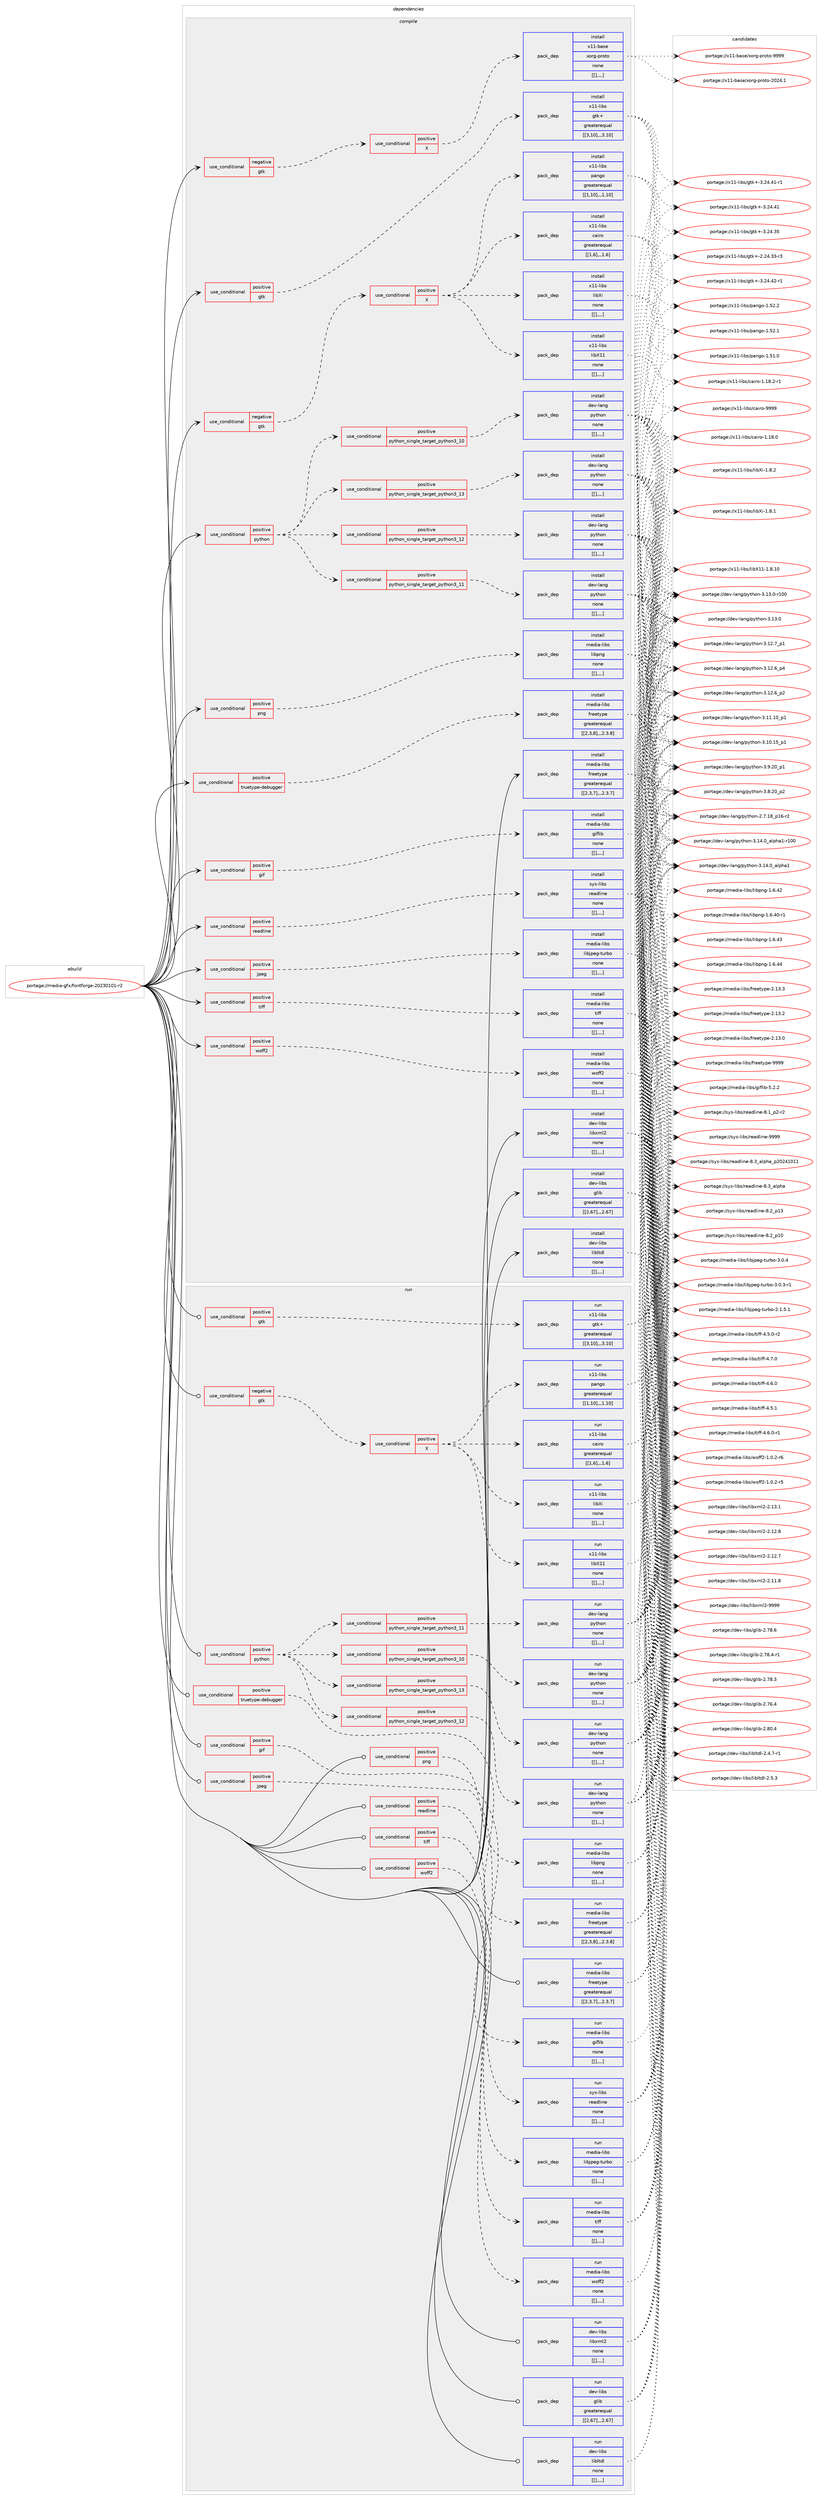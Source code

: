 digraph prolog {

# *************
# Graph options
# *************

newrank=true;
concentrate=true;
compound=true;
graph [rankdir=LR,fontname=Helvetica,fontsize=10,ranksep=1.5];#, ranksep=2.5, nodesep=0.2];
edge  [arrowhead=vee];
node  [fontname=Helvetica,fontsize=10];

# **********
# The ebuild
# **********

subgraph cluster_leftcol {
color=gray;
label=<<i>ebuild</i>>;
id [label="portage://media-gfx/fontforge-20230101-r2", color=red, width=4, href="../media-gfx/fontforge-20230101-r2.svg"];
}

# ****************
# The dependencies
# ****************

subgraph cluster_midcol {
color=gray;
label=<<i>dependencies</i>>;
subgraph cluster_compile {
fillcolor="#eeeeee";
style=filled;
label=<<i>compile</i>>;
subgraph cond76802 {
dependency305083 [label=<<TABLE BORDER="0" CELLBORDER="1" CELLSPACING="0" CELLPADDING="4"><TR><TD ROWSPAN="3" CELLPADDING="10">use_conditional</TD></TR><TR><TD>negative</TD></TR><TR><TD>gtk</TD></TR></TABLE>>, shape=none, color=red];
subgraph cond76807 {
dependency305084 [label=<<TABLE BORDER="0" CELLBORDER="1" CELLSPACING="0" CELLPADDING="4"><TR><TD ROWSPAN="3" CELLPADDING="10">use_conditional</TD></TR><TR><TD>positive</TD></TR><TR><TD>X</TD></TR></TABLE>>, shape=none, color=red];
subgraph pack225700 {
dependency305154 [label=<<TABLE BORDER="0" CELLBORDER="1" CELLSPACING="0" CELLPADDING="4" WIDTH="220"><TR><TD ROWSPAN="6" CELLPADDING="30">pack_dep</TD></TR><TR><TD WIDTH="110">install</TD></TR><TR><TD>x11-base</TD></TR><TR><TD>xorg-proto</TD></TR><TR><TD>none</TD></TR><TR><TD>[[],,,,]</TD></TR></TABLE>>, shape=none, color=blue];
}
dependency305084:e -> dependency305154:w [weight=20,style="dashed",arrowhead="vee"];
}
dependency305083:e -> dependency305084:w [weight=20,style="dashed",arrowhead="vee"];
}
id:e -> dependency305083:w [weight=20,style="solid",arrowhead="vee"];
subgraph cond76828 {
dependency305156 [label=<<TABLE BORDER="0" CELLBORDER="1" CELLSPACING="0" CELLPADDING="4"><TR><TD ROWSPAN="3" CELLPADDING="10">use_conditional</TD></TR><TR><TD>negative</TD></TR><TR><TD>gtk</TD></TR></TABLE>>, shape=none, color=red];
subgraph cond76838 {
dependency305204 [label=<<TABLE BORDER="0" CELLBORDER="1" CELLSPACING="0" CELLPADDING="4"><TR><TD ROWSPAN="3" CELLPADDING="10">use_conditional</TD></TR><TR><TD>positive</TD></TR><TR><TD>X</TD></TR></TABLE>>, shape=none, color=red];
subgraph pack225763 {
dependency305227 [label=<<TABLE BORDER="0" CELLBORDER="1" CELLSPACING="0" CELLPADDING="4" WIDTH="220"><TR><TD ROWSPAN="6" CELLPADDING="30">pack_dep</TD></TR><TR><TD WIDTH="110">install</TD></TR><TR><TD>x11-libs</TD></TR><TR><TD>cairo</TD></TR><TR><TD>greaterequal</TD></TR><TR><TD>[[1,6],,,1.6]</TD></TR></TABLE>>, shape=none, color=blue];
}
dependency305204:e -> dependency305227:w [weight=20,style="dashed",arrowhead="vee"];
subgraph pack225787 {
dependency305326 [label=<<TABLE BORDER="0" CELLBORDER="1" CELLSPACING="0" CELLPADDING="4" WIDTH="220"><TR><TD ROWSPAN="6" CELLPADDING="30">pack_dep</TD></TR><TR><TD WIDTH="110">install</TD></TR><TR><TD>x11-libs</TD></TR><TR><TD>pango</TD></TR><TR><TD>greaterequal</TD></TR><TR><TD>[[1,10],,,1.10]</TD></TR></TABLE>>, shape=none, color=blue];
}
dependency305204:e -> dependency305326:w [weight=20,style="dashed",arrowhead="vee"];
subgraph pack225857 {
dependency305347 [label=<<TABLE BORDER="0" CELLBORDER="1" CELLSPACING="0" CELLPADDING="4" WIDTH="220"><TR><TD ROWSPAN="6" CELLPADDING="30">pack_dep</TD></TR><TR><TD WIDTH="110">install</TD></TR><TR><TD>x11-libs</TD></TR><TR><TD>libX11</TD></TR><TR><TD>none</TD></TR><TR><TD>[[],,,,]</TD></TR></TABLE>>, shape=none, color=blue];
}
dependency305204:e -> dependency305347:w [weight=20,style="dashed",arrowhead="vee"];
subgraph pack225872 {
dependency305373 [label=<<TABLE BORDER="0" CELLBORDER="1" CELLSPACING="0" CELLPADDING="4" WIDTH="220"><TR><TD ROWSPAN="6" CELLPADDING="30">pack_dep</TD></TR><TR><TD WIDTH="110">install</TD></TR><TR><TD>x11-libs</TD></TR><TR><TD>libXi</TD></TR><TR><TD>none</TD></TR><TR><TD>[[],,,,]</TD></TR></TABLE>>, shape=none, color=blue];
}
dependency305204:e -> dependency305373:w [weight=20,style="dashed",arrowhead="vee"];
}
dependency305156:e -> dependency305204:w [weight=20,style="dashed",arrowhead="vee"];
}
id:e -> dependency305156:w [weight=20,style="solid",arrowhead="vee"];
subgraph cond76900 {
dependency305408 [label=<<TABLE BORDER="0" CELLBORDER="1" CELLSPACING="0" CELLPADDING="4"><TR><TD ROWSPAN="3" CELLPADDING="10">use_conditional</TD></TR><TR><TD>positive</TD></TR><TR><TD>gif</TD></TR></TABLE>>, shape=none, color=red];
subgraph pack225918 {
dependency305412 [label=<<TABLE BORDER="0" CELLBORDER="1" CELLSPACING="0" CELLPADDING="4" WIDTH="220"><TR><TD ROWSPAN="6" CELLPADDING="30">pack_dep</TD></TR><TR><TD WIDTH="110">install</TD></TR><TR><TD>media-libs</TD></TR><TR><TD>giflib</TD></TR><TR><TD>none</TD></TR><TR><TD>[[],,,,]</TD></TR></TABLE>>, shape=none, color=blue];
}
dependency305408:e -> dependency305412:w [weight=20,style="dashed",arrowhead="vee"];
}
id:e -> dependency305408:w [weight=20,style="solid",arrowhead="vee"];
subgraph cond76902 {
dependency305444 [label=<<TABLE BORDER="0" CELLBORDER="1" CELLSPACING="0" CELLPADDING="4"><TR><TD ROWSPAN="3" CELLPADDING="10">use_conditional</TD></TR><TR><TD>positive</TD></TR><TR><TD>gtk</TD></TR></TABLE>>, shape=none, color=red];
subgraph pack225941 {
dependency305463 [label=<<TABLE BORDER="0" CELLBORDER="1" CELLSPACING="0" CELLPADDING="4" WIDTH="220"><TR><TD ROWSPAN="6" CELLPADDING="30">pack_dep</TD></TR><TR><TD WIDTH="110">install</TD></TR><TR><TD>x11-libs</TD></TR><TR><TD>gtk+</TD></TR><TR><TD>greaterequal</TD></TR><TR><TD>[[3,10],,,3.10]</TD></TR></TABLE>>, shape=none, color=blue];
}
dependency305444:e -> dependency305463:w [weight=20,style="dashed",arrowhead="vee"];
}
id:e -> dependency305444:w [weight=20,style="solid",arrowhead="vee"];
subgraph cond76920 {
dependency305497 [label=<<TABLE BORDER="0" CELLBORDER="1" CELLSPACING="0" CELLPADDING="4"><TR><TD ROWSPAN="3" CELLPADDING="10">use_conditional</TD></TR><TR><TD>positive</TD></TR><TR><TD>jpeg</TD></TR></TABLE>>, shape=none, color=red];
subgraph pack225994 {
dependency305611 [label=<<TABLE BORDER="0" CELLBORDER="1" CELLSPACING="0" CELLPADDING="4" WIDTH="220"><TR><TD ROWSPAN="6" CELLPADDING="30">pack_dep</TD></TR><TR><TD WIDTH="110">install</TD></TR><TR><TD>media-libs</TD></TR><TR><TD>libjpeg-turbo</TD></TR><TR><TD>none</TD></TR><TR><TD>[[],,,,]</TD></TR></TABLE>>, shape=none, color=blue];
}
dependency305497:e -> dependency305611:w [weight=20,style="dashed",arrowhead="vee"];
}
id:e -> dependency305497:w [weight=20,style="solid",arrowhead="vee"];
subgraph cond76967 {
dependency305686 [label=<<TABLE BORDER="0" CELLBORDER="1" CELLSPACING="0" CELLPADDING="4"><TR><TD ROWSPAN="3" CELLPADDING="10">use_conditional</TD></TR><TR><TD>positive</TD></TR><TR><TD>png</TD></TR></TABLE>>, shape=none, color=red];
subgraph pack226134 {
dependency305714 [label=<<TABLE BORDER="0" CELLBORDER="1" CELLSPACING="0" CELLPADDING="4" WIDTH="220"><TR><TD ROWSPAN="6" CELLPADDING="30">pack_dep</TD></TR><TR><TD WIDTH="110">install</TD></TR><TR><TD>media-libs</TD></TR><TR><TD>libpng</TD></TR><TR><TD>none</TD></TR><TR><TD>[[],,,,]</TD></TR></TABLE>>, shape=none, color=blue];
}
dependency305686:e -> dependency305714:w [weight=20,style="dashed",arrowhead="vee"];
}
id:e -> dependency305686:w [weight=20,style="solid",arrowhead="vee"];
subgraph cond76994 {
dependency305914 [label=<<TABLE BORDER="0" CELLBORDER="1" CELLSPACING="0" CELLPADDING="4"><TR><TD ROWSPAN="3" CELLPADDING="10">use_conditional</TD></TR><TR><TD>positive</TD></TR><TR><TD>python</TD></TR></TABLE>>, shape=none, color=red];
subgraph cond77038 {
dependency305986 [label=<<TABLE BORDER="0" CELLBORDER="1" CELLSPACING="0" CELLPADDING="4"><TR><TD ROWSPAN="3" CELLPADDING="10">use_conditional</TD></TR><TR><TD>positive</TD></TR><TR><TD>python_single_target_python3_10</TD></TR></TABLE>>, shape=none, color=red];
subgraph pack226369 {
dependency306028 [label=<<TABLE BORDER="0" CELLBORDER="1" CELLSPACING="0" CELLPADDING="4" WIDTH="220"><TR><TD ROWSPAN="6" CELLPADDING="30">pack_dep</TD></TR><TR><TD WIDTH="110">install</TD></TR><TR><TD>dev-lang</TD></TR><TR><TD>python</TD></TR><TR><TD>none</TD></TR><TR><TD>[[],,,,]</TD></TR></TABLE>>, shape=none, color=blue];
}
dependency305986:e -> dependency306028:w [weight=20,style="dashed",arrowhead="vee"];
}
dependency305914:e -> dependency305986:w [weight=20,style="dashed",arrowhead="vee"];
subgraph cond77063 {
dependency306034 [label=<<TABLE BORDER="0" CELLBORDER="1" CELLSPACING="0" CELLPADDING="4"><TR><TD ROWSPAN="3" CELLPADDING="10">use_conditional</TD></TR><TR><TD>positive</TD></TR><TR><TD>python_single_target_python3_11</TD></TR></TABLE>>, shape=none, color=red];
subgraph pack226391 {
dependency306076 [label=<<TABLE BORDER="0" CELLBORDER="1" CELLSPACING="0" CELLPADDING="4" WIDTH="220"><TR><TD ROWSPAN="6" CELLPADDING="30">pack_dep</TD></TR><TR><TD WIDTH="110">install</TD></TR><TR><TD>dev-lang</TD></TR><TR><TD>python</TD></TR><TR><TD>none</TD></TR><TR><TD>[[],,,,]</TD></TR></TABLE>>, shape=none, color=blue];
}
dependency306034:e -> dependency306076:w [weight=20,style="dashed",arrowhead="vee"];
}
dependency305914:e -> dependency306034:w [weight=20,style="dashed",arrowhead="vee"];
subgraph cond77080 {
dependency306122 [label=<<TABLE BORDER="0" CELLBORDER="1" CELLSPACING="0" CELLPADDING="4"><TR><TD ROWSPAN="3" CELLPADDING="10">use_conditional</TD></TR><TR><TD>positive</TD></TR><TR><TD>python_single_target_python3_12</TD></TR></TABLE>>, shape=none, color=red];
subgraph pack226443 {
dependency306139 [label=<<TABLE BORDER="0" CELLBORDER="1" CELLSPACING="0" CELLPADDING="4" WIDTH="220"><TR><TD ROWSPAN="6" CELLPADDING="30">pack_dep</TD></TR><TR><TD WIDTH="110">install</TD></TR><TR><TD>dev-lang</TD></TR><TR><TD>python</TD></TR><TR><TD>none</TD></TR><TR><TD>[[],,,,]</TD></TR></TABLE>>, shape=none, color=blue];
}
dependency306122:e -> dependency306139:w [weight=20,style="dashed",arrowhead="vee"];
}
dependency305914:e -> dependency306122:w [weight=20,style="dashed",arrowhead="vee"];
subgraph cond77088 {
dependency306165 [label=<<TABLE BORDER="0" CELLBORDER="1" CELLSPACING="0" CELLPADDING="4"><TR><TD ROWSPAN="3" CELLPADDING="10">use_conditional</TD></TR><TR><TD>positive</TD></TR><TR><TD>python_single_target_python3_13</TD></TR></TABLE>>, shape=none, color=red];
subgraph pack226472 {
dependency306189 [label=<<TABLE BORDER="0" CELLBORDER="1" CELLSPACING="0" CELLPADDING="4" WIDTH="220"><TR><TD ROWSPAN="6" CELLPADDING="30">pack_dep</TD></TR><TR><TD WIDTH="110">install</TD></TR><TR><TD>dev-lang</TD></TR><TR><TD>python</TD></TR><TR><TD>none</TD></TR><TR><TD>[[],,,,]</TD></TR></TABLE>>, shape=none, color=blue];
}
dependency306165:e -> dependency306189:w [weight=20,style="dashed",arrowhead="vee"];
}
dependency305914:e -> dependency306165:w [weight=20,style="dashed",arrowhead="vee"];
}
id:e -> dependency305914:w [weight=20,style="solid",arrowhead="vee"];
subgraph cond77121 {
dependency306326 [label=<<TABLE BORDER="0" CELLBORDER="1" CELLSPACING="0" CELLPADDING="4"><TR><TD ROWSPAN="3" CELLPADDING="10">use_conditional</TD></TR><TR><TD>positive</TD></TR><TR><TD>readline</TD></TR></TABLE>>, shape=none, color=red];
subgraph pack226599 {
dependency306329 [label=<<TABLE BORDER="0" CELLBORDER="1" CELLSPACING="0" CELLPADDING="4" WIDTH="220"><TR><TD ROWSPAN="6" CELLPADDING="30">pack_dep</TD></TR><TR><TD WIDTH="110">install</TD></TR><TR><TD>sys-libs</TD></TR><TR><TD>readline</TD></TR><TR><TD>none</TD></TR><TR><TD>[[],,,,]</TD></TR></TABLE>>, shape=none, color=blue];
}
dependency306326:e -> dependency306329:w [weight=20,style="dashed",arrowhead="vee"];
}
id:e -> dependency306326:w [weight=20,style="solid",arrowhead="vee"];
subgraph cond77133 {
dependency306351 [label=<<TABLE BORDER="0" CELLBORDER="1" CELLSPACING="0" CELLPADDING="4"><TR><TD ROWSPAN="3" CELLPADDING="10">use_conditional</TD></TR><TR><TD>positive</TD></TR><TR><TD>tiff</TD></TR></TABLE>>, shape=none, color=red];
subgraph pack226633 {
dependency306391 [label=<<TABLE BORDER="0" CELLBORDER="1" CELLSPACING="0" CELLPADDING="4" WIDTH="220"><TR><TD ROWSPAN="6" CELLPADDING="30">pack_dep</TD></TR><TR><TD WIDTH="110">install</TD></TR><TR><TD>media-libs</TD></TR><TR><TD>tiff</TD></TR><TR><TD>none</TD></TR><TR><TD>[[],,,,]</TD></TR></TABLE>>, shape=none, color=blue];
}
dependency306351:e -> dependency306391:w [weight=20,style="dashed",arrowhead="vee"];
}
id:e -> dependency306351:w [weight=20,style="solid",arrowhead="vee"];
subgraph cond77155 {
dependency306441 [label=<<TABLE BORDER="0" CELLBORDER="1" CELLSPACING="0" CELLPADDING="4"><TR><TD ROWSPAN="3" CELLPADDING="10">use_conditional</TD></TR><TR><TD>positive</TD></TR><TR><TD>truetype-debugger</TD></TR></TABLE>>, shape=none, color=red];
subgraph pack226681 {
dependency306444 [label=<<TABLE BORDER="0" CELLBORDER="1" CELLSPACING="0" CELLPADDING="4" WIDTH="220"><TR><TD ROWSPAN="6" CELLPADDING="30">pack_dep</TD></TR><TR><TD WIDTH="110">install</TD></TR><TR><TD>media-libs</TD></TR><TR><TD>freetype</TD></TR><TR><TD>greaterequal</TD></TR><TR><TD>[[2,3,8],,,2.3.8]</TD></TR></TABLE>>, shape=none, color=blue];
}
dependency306441:e -> dependency306444:w [weight=20,style="dashed",arrowhead="vee"];
}
id:e -> dependency306441:w [weight=20,style="solid",arrowhead="vee"];
subgraph cond77183 {
dependency306577 [label=<<TABLE BORDER="0" CELLBORDER="1" CELLSPACING="0" CELLPADDING="4"><TR><TD ROWSPAN="3" CELLPADDING="10">use_conditional</TD></TR><TR><TD>positive</TD></TR><TR><TD>woff2</TD></TR></TABLE>>, shape=none, color=red];
subgraph pack226795 {
dependency306631 [label=<<TABLE BORDER="0" CELLBORDER="1" CELLSPACING="0" CELLPADDING="4" WIDTH="220"><TR><TD ROWSPAN="6" CELLPADDING="30">pack_dep</TD></TR><TR><TD WIDTH="110">install</TD></TR><TR><TD>media-libs</TD></TR><TR><TD>woff2</TD></TR><TR><TD>none</TD></TR><TR><TD>[[],,,,]</TD></TR></TABLE>>, shape=none, color=blue];
}
dependency306577:e -> dependency306631:w [weight=20,style="dashed",arrowhead="vee"];
}
id:e -> dependency306577:w [weight=20,style="solid",arrowhead="vee"];
subgraph pack226831 {
dependency306671 [label=<<TABLE BORDER="0" CELLBORDER="1" CELLSPACING="0" CELLPADDING="4" WIDTH="220"><TR><TD ROWSPAN="6" CELLPADDING="30">pack_dep</TD></TR><TR><TD WIDTH="110">install</TD></TR><TR><TD>dev-libs</TD></TR><TR><TD>glib</TD></TR><TR><TD>greaterequal</TD></TR><TR><TD>[[2,67],,,2.67]</TD></TR></TABLE>>, shape=none, color=blue];
}
id:e -> dependency306671:w [weight=20,style="solid",arrowhead="vee"];
subgraph pack226845 {
dependency306705 [label=<<TABLE BORDER="0" CELLBORDER="1" CELLSPACING="0" CELLPADDING="4" WIDTH="220"><TR><TD ROWSPAN="6" CELLPADDING="30">pack_dep</TD></TR><TR><TD WIDTH="110">install</TD></TR><TR><TD>dev-libs</TD></TR><TR><TD>libltdl</TD></TR><TR><TD>none</TD></TR><TR><TD>[[],,,,]</TD></TR></TABLE>>, shape=none, color=blue];
}
id:e -> dependency306705:w [weight=20,style="solid",arrowhead="vee"];
subgraph pack226862 {
dependency306748 [label=<<TABLE BORDER="0" CELLBORDER="1" CELLSPACING="0" CELLPADDING="4" WIDTH="220"><TR><TD ROWSPAN="6" CELLPADDING="30">pack_dep</TD></TR><TR><TD WIDTH="110">install</TD></TR><TR><TD>dev-libs</TD></TR><TR><TD>libxml2</TD></TR><TR><TD>none</TD></TR><TR><TD>[[],,,,]</TD></TR></TABLE>>, shape=none, color=blue];
}
id:e -> dependency306748:w [weight=20,style="solid",arrowhead="vee"];
subgraph pack226883 {
dependency306788 [label=<<TABLE BORDER="0" CELLBORDER="1" CELLSPACING="0" CELLPADDING="4" WIDTH="220"><TR><TD ROWSPAN="6" CELLPADDING="30">pack_dep</TD></TR><TR><TD WIDTH="110">install</TD></TR><TR><TD>media-libs</TD></TR><TR><TD>freetype</TD></TR><TR><TD>greaterequal</TD></TR><TR><TD>[[2,3,7],,,2.3.7]</TD></TR></TABLE>>, shape=none, color=blue];
}
id:e -> dependency306788:w [weight=20,style="solid",arrowhead="vee"];
}
subgraph cluster_compileandrun {
fillcolor="#eeeeee";
style=filled;
label=<<i>compile and run</i>>;
}
subgraph cluster_run {
fillcolor="#eeeeee";
style=filled;
label=<<i>run</i>>;
subgraph cond77288 {
dependency306812 [label=<<TABLE BORDER="0" CELLBORDER="1" CELLSPACING="0" CELLPADDING="4"><TR><TD ROWSPAN="3" CELLPADDING="10">use_conditional</TD></TR><TR><TD>negative</TD></TR><TR><TD>gtk</TD></TR></TABLE>>, shape=none, color=red];
subgraph cond77292 {
dependency306820 [label=<<TABLE BORDER="0" CELLBORDER="1" CELLSPACING="0" CELLPADDING="4"><TR><TD ROWSPAN="3" CELLPADDING="10">use_conditional</TD></TR><TR><TD>positive</TD></TR><TR><TD>X</TD></TR></TABLE>>, shape=none, color=red];
subgraph pack226929 {
dependency306824 [label=<<TABLE BORDER="0" CELLBORDER="1" CELLSPACING="0" CELLPADDING="4" WIDTH="220"><TR><TD ROWSPAN="6" CELLPADDING="30">pack_dep</TD></TR><TR><TD WIDTH="110">run</TD></TR><TR><TD>x11-libs</TD></TR><TR><TD>cairo</TD></TR><TR><TD>greaterequal</TD></TR><TR><TD>[[1,6],,,1.6]</TD></TR></TABLE>>, shape=none, color=blue];
}
dependency306820:e -> dependency306824:w [weight=20,style="dashed",arrowhead="vee"];
subgraph pack226947 {
dependency306887 [label=<<TABLE BORDER="0" CELLBORDER="1" CELLSPACING="0" CELLPADDING="4" WIDTH="220"><TR><TD ROWSPAN="6" CELLPADDING="30">pack_dep</TD></TR><TR><TD WIDTH="110">run</TD></TR><TR><TD>x11-libs</TD></TR><TR><TD>pango</TD></TR><TR><TD>greaterequal</TD></TR><TR><TD>[[1,10],,,1.10]</TD></TR></TABLE>>, shape=none, color=blue];
}
dependency306820:e -> dependency306887:w [weight=20,style="dashed",arrowhead="vee"];
subgraph pack226985 {
dependency306999 [label=<<TABLE BORDER="0" CELLBORDER="1" CELLSPACING="0" CELLPADDING="4" WIDTH="220"><TR><TD ROWSPAN="6" CELLPADDING="30">pack_dep</TD></TR><TR><TD WIDTH="110">run</TD></TR><TR><TD>x11-libs</TD></TR><TR><TD>libX11</TD></TR><TR><TD>none</TD></TR><TR><TD>[[],,,,]</TD></TR></TABLE>>, shape=none, color=blue];
}
dependency306820:e -> dependency306999:w [weight=20,style="dashed",arrowhead="vee"];
subgraph pack227094 {
dependency307075 [label=<<TABLE BORDER="0" CELLBORDER="1" CELLSPACING="0" CELLPADDING="4" WIDTH="220"><TR><TD ROWSPAN="6" CELLPADDING="30">pack_dep</TD></TR><TR><TD WIDTH="110">run</TD></TR><TR><TD>x11-libs</TD></TR><TR><TD>libXi</TD></TR><TR><TD>none</TD></TR><TR><TD>[[],,,,]</TD></TR></TABLE>>, shape=none, color=blue];
}
dependency306820:e -> dependency307075:w [weight=20,style="dashed",arrowhead="vee"];
}
dependency306812:e -> dependency306820:w [weight=20,style="dashed",arrowhead="vee"];
}
id:e -> dependency306812:w [weight=20,style="solid",arrowhead="odot"];
subgraph cond77386 {
dependency307118 [label=<<TABLE BORDER="0" CELLBORDER="1" CELLSPACING="0" CELLPADDING="4"><TR><TD ROWSPAN="3" CELLPADDING="10">use_conditional</TD></TR><TR><TD>positive</TD></TR><TR><TD>gif</TD></TR></TABLE>>, shape=none, color=red];
subgraph pack227129 {
dependency307121 [label=<<TABLE BORDER="0" CELLBORDER="1" CELLSPACING="0" CELLPADDING="4" WIDTH="220"><TR><TD ROWSPAN="6" CELLPADDING="30">pack_dep</TD></TR><TR><TD WIDTH="110">run</TD></TR><TR><TD>media-libs</TD></TR><TR><TD>giflib</TD></TR><TR><TD>none</TD></TR><TR><TD>[[],,,,]</TD></TR></TABLE>>, shape=none, color=blue];
}
dependency307118:e -> dependency307121:w [weight=20,style="dashed",arrowhead="vee"];
}
id:e -> dependency307118:w [weight=20,style="solid",arrowhead="odot"];
subgraph cond77392 {
dependency307163 [label=<<TABLE BORDER="0" CELLBORDER="1" CELLSPACING="0" CELLPADDING="4"><TR><TD ROWSPAN="3" CELLPADDING="10">use_conditional</TD></TR><TR><TD>positive</TD></TR><TR><TD>gtk</TD></TR></TABLE>>, shape=none, color=red];
subgraph pack227221 {
dependency307275 [label=<<TABLE BORDER="0" CELLBORDER="1" CELLSPACING="0" CELLPADDING="4" WIDTH="220"><TR><TD ROWSPAN="6" CELLPADDING="30">pack_dep</TD></TR><TR><TD WIDTH="110">run</TD></TR><TR><TD>x11-libs</TD></TR><TR><TD>gtk+</TD></TR><TR><TD>greaterequal</TD></TR><TR><TD>[[3,10],,,3.10]</TD></TR></TABLE>>, shape=none, color=blue];
}
dependency307163:e -> dependency307275:w [weight=20,style="dashed",arrowhead="vee"];
}
id:e -> dependency307163:w [weight=20,style="solid",arrowhead="odot"];
subgraph cond77440 {
dependency307357 [label=<<TABLE BORDER="0" CELLBORDER="1" CELLSPACING="0" CELLPADDING="4"><TR><TD ROWSPAN="3" CELLPADDING="10">use_conditional</TD></TR><TR><TD>positive</TD></TR><TR><TD>jpeg</TD></TR></TABLE>>, shape=none, color=red];
subgraph pack227306 {
dependency307385 [label=<<TABLE BORDER="0" CELLBORDER="1" CELLSPACING="0" CELLPADDING="4" WIDTH="220"><TR><TD ROWSPAN="6" CELLPADDING="30">pack_dep</TD></TR><TR><TD WIDTH="110">run</TD></TR><TR><TD>media-libs</TD></TR><TR><TD>libjpeg-turbo</TD></TR><TR><TD>none</TD></TR><TR><TD>[[],,,,]</TD></TR></TABLE>>, shape=none, color=blue];
}
dependency307357:e -> dependency307385:w [weight=20,style="dashed",arrowhead="vee"];
}
id:e -> dependency307357:w [weight=20,style="solid",arrowhead="odot"];
subgraph cond77487 {
dependency307394 [label=<<TABLE BORDER="0" CELLBORDER="1" CELLSPACING="0" CELLPADDING="4"><TR><TD ROWSPAN="3" CELLPADDING="10">use_conditional</TD></TR><TR><TD>positive</TD></TR><TR><TD>png</TD></TR></TABLE>>, shape=none, color=red];
subgraph pack227321 {
dependency307437 [label=<<TABLE BORDER="0" CELLBORDER="1" CELLSPACING="0" CELLPADDING="4" WIDTH="220"><TR><TD ROWSPAN="6" CELLPADDING="30">pack_dep</TD></TR><TR><TD WIDTH="110">run</TD></TR><TR><TD>media-libs</TD></TR><TR><TD>libpng</TD></TR><TR><TD>none</TD></TR><TR><TD>[[],,,,]</TD></TR></TABLE>>, shape=none, color=blue];
}
dependency307394:e -> dependency307437:w [weight=20,style="dashed",arrowhead="vee"];
}
id:e -> dependency307394:w [weight=20,style="solid",arrowhead="odot"];
subgraph cond77520 {
dependency307486 [label=<<TABLE BORDER="0" CELLBORDER="1" CELLSPACING="0" CELLPADDING="4"><TR><TD ROWSPAN="3" CELLPADDING="10">use_conditional</TD></TR><TR><TD>positive</TD></TR><TR><TD>python</TD></TR></TABLE>>, shape=none, color=red];
subgraph cond77528 {
dependency307493 [label=<<TABLE BORDER="0" CELLBORDER="1" CELLSPACING="0" CELLPADDING="4"><TR><TD ROWSPAN="3" CELLPADDING="10">use_conditional</TD></TR><TR><TD>positive</TD></TR><TR><TD>python_single_target_python3_10</TD></TR></TABLE>>, shape=none, color=red];
subgraph pack227381 {
dependency307537 [label=<<TABLE BORDER="0" CELLBORDER="1" CELLSPACING="0" CELLPADDING="4" WIDTH="220"><TR><TD ROWSPAN="6" CELLPADDING="30">pack_dep</TD></TR><TR><TD WIDTH="110">run</TD></TR><TR><TD>dev-lang</TD></TR><TR><TD>python</TD></TR><TR><TD>none</TD></TR><TR><TD>[[],,,,]</TD></TR></TABLE>>, shape=none, color=blue];
}
dependency307493:e -> dependency307537:w [weight=20,style="dashed",arrowhead="vee"];
}
dependency307486:e -> dependency307493:w [weight=20,style="dashed",arrowhead="vee"];
subgraph cond77556 {
dependency307609 [label=<<TABLE BORDER="0" CELLBORDER="1" CELLSPACING="0" CELLPADDING="4"><TR><TD ROWSPAN="3" CELLPADDING="10">use_conditional</TD></TR><TR><TD>positive</TD></TR><TR><TD>python_single_target_python3_11</TD></TR></TABLE>>, shape=none, color=red];
subgraph pack227486 {
dependency307746 [label=<<TABLE BORDER="0" CELLBORDER="1" CELLSPACING="0" CELLPADDING="4" WIDTH="220"><TR><TD ROWSPAN="6" CELLPADDING="30">pack_dep</TD></TR><TR><TD WIDTH="110">run</TD></TR><TR><TD>dev-lang</TD></TR><TR><TD>python</TD></TR><TR><TD>none</TD></TR><TR><TD>[[],,,,]</TD></TR></TABLE>>, shape=none, color=blue];
}
dependency307609:e -> dependency307746:w [weight=20,style="dashed",arrowhead="vee"];
}
dependency307486:e -> dependency307609:w [weight=20,style="dashed",arrowhead="vee"];
subgraph cond77625 {
dependency307759 [label=<<TABLE BORDER="0" CELLBORDER="1" CELLSPACING="0" CELLPADDING="4"><TR><TD ROWSPAN="3" CELLPADDING="10">use_conditional</TD></TR><TR><TD>positive</TD></TR><TR><TD>python_single_target_python3_12</TD></TR></TABLE>>, shape=none, color=red];
subgraph pack227574 {
dependency307814 [label=<<TABLE BORDER="0" CELLBORDER="1" CELLSPACING="0" CELLPADDING="4" WIDTH="220"><TR><TD ROWSPAN="6" CELLPADDING="30">pack_dep</TD></TR><TR><TD WIDTH="110">run</TD></TR><TR><TD>dev-lang</TD></TR><TR><TD>python</TD></TR><TR><TD>none</TD></TR><TR><TD>[[],,,,]</TD></TR></TABLE>>, shape=none, color=blue];
}
dependency307759:e -> dependency307814:w [weight=20,style="dashed",arrowhead="vee"];
}
dependency307486:e -> dependency307759:w [weight=20,style="dashed",arrowhead="vee"];
subgraph cond77646 {
dependency307817 [label=<<TABLE BORDER="0" CELLBORDER="1" CELLSPACING="0" CELLPADDING="4"><TR><TD ROWSPAN="3" CELLPADDING="10">use_conditional</TD></TR><TR><TD>positive</TD></TR><TR><TD>python_single_target_python3_13</TD></TR></TABLE>>, shape=none, color=red];
subgraph pack227594 {
dependency307863 [label=<<TABLE BORDER="0" CELLBORDER="1" CELLSPACING="0" CELLPADDING="4" WIDTH="220"><TR><TD ROWSPAN="6" CELLPADDING="30">pack_dep</TD></TR><TR><TD WIDTH="110">run</TD></TR><TR><TD>dev-lang</TD></TR><TR><TD>python</TD></TR><TR><TD>none</TD></TR><TR><TD>[[],,,,]</TD></TR></TABLE>>, shape=none, color=blue];
}
dependency307817:e -> dependency307863:w [weight=20,style="dashed",arrowhead="vee"];
}
dependency307486:e -> dependency307817:w [weight=20,style="dashed",arrowhead="vee"];
}
id:e -> dependency307486:w [weight=20,style="solid",arrowhead="odot"];
subgraph cond77672 {
dependency307913 [label=<<TABLE BORDER="0" CELLBORDER="1" CELLSPACING="0" CELLPADDING="4"><TR><TD ROWSPAN="3" CELLPADDING="10">use_conditional</TD></TR><TR><TD>positive</TD></TR><TR><TD>readline</TD></TR></TABLE>>, shape=none, color=red];
subgraph pack227646 {
dependency307990 [label=<<TABLE BORDER="0" CELLBORDER="1" CELLSPACING="0" CELLPADDING="4" WIDTH="220"><TR><TD ROWSPAN="6" CELLPADDING="30">pack_dep</TD></TR><TR><TD WIDTH="110">run</TD></TR><TR><TD>sys-libs</TD></TR><TR><TD>readline</TD></TR><TR><TD>none</TD></TR><TR><TD>[[],,,,]</TD></TR></TABLE>>, shape=none, color=blue];
}
dependency307913:e -> dependency307990:w [weight=20,style="dashed",arrowhead="vee"];
}
id:e -> dependency307913:w [weight=20,style="solid",arrowhead="odot"];
subgraph cond77698 {
dependency308016 [label=<<TABLE BORDER="0" CELLBORDER="1" CELLSPACING="0" CELLPADDING="4"><TR><TD ROWSPAN="3" CELLPADDING="10">use_conditional</TD></TR><TR><TD>positive</TD></TR><TR><TD>tiff</TD></TR></TABLE>>, shape=none, color=red];
subgraph pack227709 {
dependency308019 [label=<<TABLE BORDER="0" CELLBORDER="1" CELLSPACING="0" CELLPADDING="4" WIDTH="220"><TR><TD ROWSPAN="6" CELLPADDING="30">pack_dep</TD></TR><TR><TD WIDTH="110">run</TD></TR><TR><TD>media-libs</TD></TR><TR><TD>tiff</TD></TR><TR><TD>none</TD></TR><TR><TD>[[],,,,]</TD></TR></TABLE>>, shape=none, color=blue];
}
dependency308016:e -> dependency308019:w [weight=20,style="dashed",arrowhead="vee"];
}
id:e -> dependency308016:w [weight=20,style="solid",arrowhead="odot"];
subgraph cond77716 {
dependency308133 [label=<<TABLE BORDER="0" CELLBORDER="1" CELLSPACING="0" CELLPADDING="4"><TR><TD ROWSPAN="3" CELLPADDING="10">use_conditional</TD></TR><TR><TD>positive</TD></TR><TR><TD>truetype-debugger</TD></TR></TABLE>>, shape=none, color=red];
subgraph pack227794 {
dependency308156 [label=<<TABLE BORDER="0" CELLBORDER="1" CELLSPACING="0" CELLPADDING="4" WIDTH="220"><TR><TD ROWSPAN="6" CELLPADDING="30">pack_dep</TD></TR><TR><TD WIDTH="110">run</TD></TR><TR><TD>media-libs</TD></TR><TR><TD>freetype</TD></TR><TR><TD>greaterequal</TD></TR><TR><TD>[[2,3,8],,,2.3.8]</TD></TR></TABLE>>, shape=none, color=blue];
}
dependency308133:e -> dependency308156:w [weight=20,style="dashed",arrowhead="vee"];
}
id:e -> dependency308133:w [weight=20,style="solid",arrowhead="odot"];
subgraph cond77754 {
dependency308162 [label=<<TABLE BORDER="0" CELLBORDER="1" CELLSPACING="0" CELLPADDING="4"><TR><TD ROWSPAN="3" CELLPADDING="10">use_conditional</TD></TR><TR><TD>positive</TD></TR><TR><TD>woff2</TD></TR></TABLE>>, shape=none, color=red];
subgraph pack227829 {
dependency308188 [label=<<TABLE BORDER="0" CELLBORDER="1" CELLSPACING="0" CELLPADDING="4" WIDTH="220"><TR><TD ROWSPAN="6" CELLPADDING="30">pack_dep</TD></TR><TR><TD WIDTH="110">run</TD></TR><TR><TD>media-libs</TD></TR><TR><TD>woff2</TD></TR><TR><TD>none</TD></TR><TR><TD>[[],,,,]</TD></TR></TABLE>>, shape=none, color=blue];
}
dependency308162:e -> dependency308188:w [weight=20,style="dashed",arrowhead="vee"];
}
id:e -> dependency308162:w [weight=20,style="solid",arrowhead="odot"];
subgraph pack227832 {
dependency308217 [label=<<TABLE BORDER="0" CELLBORDER="1" CELLSPACING="0" CELLPADDING="4" WIDTH="220"><TR><TD ROWSPAN="6" CELLPADDING="30">pack_dep</TD></TR><TR><TD WIDTH="110">run</TD></TR><TR><TD>dev-libs</TD></TR><TR><TD>glib</TD></TR><TR><TD>greaterequal</TD></TR><TR><TD>[[2,67],,,2.67]</TD></TR></TABLE>>, shape=none, color=blue];
}
id:e -> dependency308217:w [weight=20,style="solid",arrowhead="odot"];
subgraph pack227884 {
dependency308289 [label=<<TABLE BORDER="0" CELLBORDER="1" CELLSPACING="0" CELLPADDING="4" WIDTH="220"><TR><TD ROWSPAN="6" CELLPADDING="30">pack_dep</TD></TR><TR><TD WIDTH="110">run</TD></TR><TR><TD>dev-libs</TD></TR><TR><TD>libltdl</TD></TR><TR><TD>none</TD></TR><TR><TD>[[],,,,]</TD></TR></TABLE>>, shape=none, color=blue];
}
id:e -> dependency308289:w [weight=20,style="solid",arrowhead="odot"];
subgraph pack227905 {
dependency308322 [label=<<TABLE BORDER="0" CELLBORDER="1" CELLSPACING="0" CELLPADDING="4" WIDTH="220"><TR><TD ROWSPAN="6" CELLPADDING="30">pack_dep</TD></TR><TR><TD WIDTH="110">run</TD></TR><TR><TD>dev-libs</TD></TR><TR><TD>libxml2</TD></TR><TR><TD>none</TD></TR><TR><TD>[[],,,,]</TD></TR></TABLE>>, shape=none, color=blue];
}
id:e -> dependency308322:w [weight=20,style="solid",arrowhead="odot"];
subgraph pack227925 {
dependency308325 [label=<<TABLE BORDER="0" CELLBORDER="1" CELLSPACING="0" CELLPADDING="4" WIDTH="220"><TR><TD ROWSPAN="6" CELLPADDING="30">pack_dep</TD></TR><TR><TD WIDTH="110">run</TD></TR><TR><TD>media-libs</TD></TR><TR><TD>freetype</TD></TR><TR><TD>greaterequal</TD></TR><TR><TD>[[2,3,7],,,2.3.7]</TD></TR></TABLE>>, shape=none, color=blue];
}
id:e -> dependency308325:w [weight=20,style="solid",arrowhead="odot"];
}
}

# **************
# The candidates
# **************

subgraph cluster_choices {
rank=same;
color=gray;
label=<<i>candidates</i>>;

subgraph choice226255 {
color=black;
nodesep=1;
choice120494945989711510147120111114103451121141111161114557575757 [label="portage://x11-base/xorg-proto-9999", color=red, width=4,href="../x11-base/xorg-proto-9999.svg"];
choice1204949459897115101471201111141034511211411111611145504850524649 [label="portage://x11-base/xorg-proto-2024.1", color=red, width=4,href="../x11-base/xorg-proto-2024.1.svg"];
dependency305154:e -> choice120494945989711510147120111114103451121141111161114557575757:w [style=dotted,weight="100"];
dependency305154:e -> choice1204949459897115101471201111141034511211411111611145504850524649:w [style=dotted,weight="100"];
}
subgraph choice226256 {
color=black;
nodesep=1;
choice120494945108105981154799971051141114557575757 [label="portage://x11-libs/cairo-9999", color=red, width=4,href="../x11-libs/cairo-9999.svg"];
choice12049494510810598115479997105114111454946495646504511449 [label="portage://x11-libs/cairo-1.18.2-r1", color=red, width=4,href="../x11-libs/cairo-1.18.2-r1.svg"];
choice1204949451081059811547999710511411145494649564648 [label="portage://x11-libs/cairo-1.18.0", color=red, width=4,href="../x11-libs/cairo-1.18.0.svg"];
dependency305227:e -> choice120494945108105981154799971051141114557575757:w [style=dotted,weight="100"];
dependency305227:e -> choice12049494510810598115479997105114111454946495646504511449:w [style=dotted,weight="100"];
dependency305227:e -> choice1204949451081059811547999710511411145494649564648:w [style=dotted,weight="100"];
}
subgraph choice226258 {
color=black;
nodesep=1;
choice12049494510810598115471129711010311145494653504650 [label="portage://x11-libs/pango-1.52.2", color=red, width=4,href="../x11-libs/pango-1.52.2.svg"];
choice12049494510810598115471129711010311145494653504649 [label="portage://x11-libs/pango-1.52.1", color=red, width=4,href="../x11-libs/pango-1.52.1.svg"];
choice12049494510810598115471129711010311145494653494648 [label="portage://x11-libs/pango-1.51.0", color=red, width=4,href="../x11-libs/pango-1.51.0.svg"];
dependency305326:e -> choice12049494510810598115471129711010311145494653504650:w [style=dotted,weight="100"];
dependency305326:e -> choice12049494510810598115471129711010311145494653504649:w [style=dotted,weight="100"];
dependency305326:e -> choice12049494510810598115471129711010311145494653494648:w [style=dotted,weight="100"];
}
subgraph choice226270 {
color=black;
nodesep=1;
choice12049494510810598115471081059888494945494656464948 [label="portage://x11-libs/libX11-1.8.10", color=red, width=4,href="../x11-libs/libX11-1.8.10.svg"];
dependency305347:e -> choice12049494510810598115471081059888494945494656464948:w [style=dotted,weight="100"];
}
subgraph choice226276 {
color=black;
nodesep=1;
choice12049494510810598115471081059888105454946564650 [label="portage://x11-libs/libXi-1.8.2", color=red, width=4,href="../x11-libs/libXi-1.8.2.svg"];
choice12049494510810598115471081059888105454946564649 [label="portage://x11-libs/libXi-1.8.1", color=red, width=4,href="../x11-libs/libXi-1.8.1.svg"];
dependency305373:e -> choice12049494510810598115471081059888105454946564650:w [style=dotted,weight="100"];
dependency305373:e -> choice12049494510810598115471081059888105454946564649:w [style=dotted,weight="100"];
}
subgraph choice226277 {
color=black;
nodesep=1;
choice1091011001059745108105981154710310510210810598455346504650 [label="portage://media-libs/giflib-5.2.2", color=red, width=4,href="../media-libs/giflib-5.2.2.svg"];
dependency305412:e -> choice1091011001059745108105981154710310510210810598455346504650:w [style=dotted,weight="100"];
}
subgraph choice226278 {
color=black;
nodesep=1;
choice12049494510810598115471031161074345514650524652504511449 [label="portage://x11-libs/gtk+-3.24.42-r1", color=red, width=4,href="../x11-libs/gtk+-3.24.42-r1.svg"];
choice12049494510810598115471031161074345514650524652494511449 [label="portage://x11-libs/gtk+-3.24.41-r1", color=red, width=4,href="../x11-libs/gtk+-3.24.41-r1.svg"];
choice1204949451081059811547103116107434551465052465249 [label="portage://x11-libs/gtk+-3.24.41", color=red, width=4,href="../x11-libs/gtk+-3.24.41.svg"];
choice1204949451081059811547103116107434551465052465153 [label="portage://x11-libs/gtk+-3.24.35", color=red, width=4,href="../x11-libs/gtk+-3.24.35.svg"];
choice12049494510810598115471031161074345504650524651514511451 [label="portage://x11-libs/gtk+-2.24.33-r3", color=red, width=4,href="../x11-libs/gtk+-2.24.33-r3.svg"];
dependency305463:e -> choice12049494510810598115471031161074345514650524652504511449:w [style=dotted,weight="100"];
dependency305463:e -> choice12049494510810598115471031161074345514650524652494511449:w [style=dotted,weight="100"];
dependency305463:e -> choice1204949451081059811547103116107434551465052465249:w [style=dotted,weight="100"];
dependency305463:e -> choice1204949451081059811547103116107434551465052465153:w [style=dotted,weight="100"];
dependency305463:e -> choice12049494510810598115471031161074345504650524651514511451:w [style=dotted,weight="100"];
}
subgraph choice226280 {
color=black;
nodesep=1;
choice10910110010597451081059811547108105981061121011034511611711498111455146484652 [label="portage://media-libs/libjpeg-turbo-3.0.4", color=red, width=4,href="../media-libs/libjpeg-turbo-3.0.4.svg"];
choice109101100105974510810598115471081059810611210110345116117114981114551464846514511449 [label="portage://media-libs/libjpeg-turbo-3.0.3-r1", color=red, width=4,href="../media-libs/libjpeg-turbo-3.0.3-r1.svg"];
choice109101100105974510810598115471081059810611210110345116117114981114550464946534649 [label="portage://media-libs/libjpeg-turbo-2.1.5.1", color=red, width=4,href="../media-libs/libjpeg-turbo-2.1.5.1.svg"];
dependency305611:e -> choice10910110010597451081059811547108105981061121011034511611711498111455146484652:w [style=dotted,weight="100"];
dependency305611:e -> choice109101100105974510810598115471081059810611210110345116117114981114551464846514511449:w [style=dotted,weight="100"];
dependency305611:e -> choice109101100105974510810598115471081059810611210110345116117114981114550464946534649:w [style=dotted,weight="100"];
}
subgraph choice226281 {
color=black;
nodesep=1;
choice109101100105974510810598115471081059811211010345494654465252 [label="portage://media-libs/libpng-1.6.44", color=red, width=4,href="../media-libs/libpng-1.6.44.svg"];
choice109101100105974510810598115471081059811211010345494654465251 [label="portage://media-libs/libpng-1.6.43", color=red, width=4,href="../media-libs/libpng-1.6.43.svg"];
choice109101100105974510810598115471081059811211010345494654465250 [label="portage://media-libs/libpng-1.6.42", color=red, width=4,href="../media-libs/libpng-1.6.42.svg"];
choice1091011001059745108105981154710810598112110103454946544652484511449 [label="portage://media-libs/libpng-1.6.40-r1", color=red, width=4,href="../media-libs/libpng-1.6.40-r1.svg"];
dependency305714:e -> choice109101100105974510810598115471081059811211010345494654465252:w [style=dotted,weight="100"];
dependency305714:e -> choice109101100105974510810598115471081059811211010345494654465251:w [style=dotted,weight="100"];
dependency305714:e -> choice109101100105974510810598115471081059811211010345494654465250:w [style=dotted,weight="100"];
dependency305714:e -> choice1091011001059745108105981154710810598112110103454946544652484511449:w [style=dotted,weight="100"];
}
subgraph choice226284 {
color=black;
nodesep=1;
choice100101118451089711010347112121116104111110455146495246489597108112104974945114494848 [label="portage://dev-lang/python-3.14.0_alpha1-r100", color=red, width=4,href="../dev-lang/python-3.14.0_alpha1-r100.svg"];
choice1001011184510897110103471121211161041111104551464952464895971081121049749 [label="portage://dev-lang/python-3.14.0_alpha1", color=red, width=4,href="../dev-lang/python-3.14.0_alpha1.svg"];
choice1001011184510897110103471121211161041111104551464951464845114494848 [label="portage://dev-lang/python-3.13.0-r100", color=red, width=4,href="../dev-lang/python-3.13.0-r100.svg"];
choice10010111845108971101034711212111610411111045514649514648 [label="portage://dev-lang/python-3.13.0", color=red, width=4,href="../dev-lang/python-3.13.0.svg"];
choice100101118451089711010347112121116104111110455146495046559511249 [label="portage://dev-lang/python-3.12.7_p1", color=red, width=4,href="../dev-lang/python-3.12.7_p1.svg"];
choice100101118451089711010347112121116104111110455146495046549511252 [label="portage://dev-lang/python-3.12.6_p4", color=red, width=4,href="../dev-lang/python-3.12.6_p4.svg"];
choice100101118451089711010347112121116104111110455146495046549511250 [label="portage://dev-lang/python-3.12.6_p2", color=red, width=4,href="../dev-lang/python-3.12.6_p2.svg"];
choice10010111845108971101034711212111610411111045514649494649489511249 [label="portage://dev-lang/python-3.11.10_p1", color=red, width=4,href="../dev-lang/python-3.11.10_p1.svg"];
choice10010111845108971101034711212111610411111045514649484649539511249 [label="portage://dev-lang/python-3.10.15_p1", color=red, width=4,href="../dev-lang/python-3.10.15_p1.svg"];
choice100101118451089711010347112121116104111110455146574650489511249 [label="portage://dev-lang/python-3.9.20_p1", color=red, width=4,href="../dev-lang/python-3.9.20_p1.svg"];
choice100101118451089711010347112121116104111110455146564650489511250 [label="portage://dev-lang/python-3.8.20_p2", color=red, width=4,href="../dev-lang/python-3.8.20_p2.svg"];
choice100101118451089711010347112121116104111110455046554649569511249544511450 [label="portage://dev-lang/python-2.7.18_p16-r2", color=red, width=4,href="../dev-lang/python-2.7.18_p16-r2.svg"];
dependency306028:e -> choice100101118451089711010347112121116104111110455146495246489597108112104974945114494848:w [style=dotted,weight="100"];
dependency306028:e -> choice1001011184510897110103471121211161041111104551464952464895971081121049749:w [style=dotted,weight="100"];
dependency306028:e -> choice1001011184510897110103471121211161041111104551464951464845114494848:w [style=dotted,weight="100"];
dependency306028:e -> choice10010111845108971101034711212111610411111045514649514648:w [style=dotted,weight="100"];
dependency306028:e -> choice100101118451089711010347112121116104111110455146495046559511249:w [style=dotted,weight="100"];
dependency306028:e -> choice100101118451089711010347112121116104111110455146495046549511252:w [style=dotted,weight="100"];
dependency306028:e -> choice100101118451089711010347112121116104111110455146495046549511250:w [style=dotted,weight="100"];
dependency306028:e -> choice10010111845108971101034711212111610411111045514649494649489511249:w [style=dotted,weight="100"];
dependency306028:e -> choice10010111845108971101034711212111610411111045514649484649539511249:w [style=dotted,weight="100"];
dependency306028:e -> choice100101118451089711010347112121116104111110455146574650489511249:w [style=dotted,weight="100"];
dependency306028:e -> choice100101118451089711010347112121116104111110455146564650489511250:w [style=dotted,weight="100"];
dependency306028:e -> choice100101118451089711010347112121116104111110455046554649569511249544511450:w [style=dotted,weight="100"];
}
subgraph choice226297 {
color=black;
nodesep=1;
choice100101118451089711010347112121116104111110455146495246489597108112104974945114494848 [label="portage://dev-lang/python-3.14.0_alpha1-r100", color=red, width=4,href="../dev-lang/python-3.14.0_alpha1-r100.svg"];
choice1001011184510897110103471121211161041111104551464952464895971081121049749 [label="portage://dev-lang/python-3.14.0_alpha1", color=red, width=4,href="../dev-lang/python-3.14.0_alpha1.svg"];
choice1001011184510897110103471121211161041111104551464951464845114494848 [label="portage://dev-lang/python-3.13.0-r100", color=red, width=4,href="../dev-lang/python-3.13.0-r100.svg"];
choice10010111845108971101034711212111610411111045514649514648 [label="portage://dev-lang/python-3.13.0", color=red, width=4,href="../dev-lang/python-3.13.0.svg"];
choice100101118451089711010347112121116104111110455146495046559511249 [label="portage://dev-lang/python-3.12.7_p1", color=red, width=4,href="../dev-lang/python-3.12.7_p1.svg"];
choice100101118451089711010347112121116104111110455146495046549511252 [label="portage://dev-lang/python-3.12.6_p4", color=red, width=4,href="../dev-lang/python-3.12.6_p4.svg"];
choice100101118451089711010347112121116104111110455146495046549511250 [label="portage://dev-lang/python-3.12.6_p2", color=red, width=4,href="../dev-lang/python-3.12.6_p2.svg"];
choice10010111845108971101034711212111610411111045514649494649489511249 [label="portage://dev-lang/python-3.11.10_p1", color=red, width=4,href="../dev-lang/python-3.11.10_p1.svg"];
choice10010111845108971101034711212111610411111045514649484649539511249 [label="portage://dev-lang/python-3.10.15_p1", color=red, width=4,href="../dev-lang/python-3.10.15_p1.svg"];
choice100101118451089711010347112121116104111110455146574650489511249 [label="portage://dev-lang/python-3.9.20_p1", color=red, width=4,href="../dev-lang/python-3.9.20_p1.svg"];
choice100101118451089711010347112121116104111110455146564650489511250 [label="portage://dev-lang/python-3.8.20_p2", color=red, width=4,href="../dev-lang/python-3.8.20_p2.svg"];
choice100101118451089711010347112121116104111110455046554649569511249544511450 [label="portage://dev-lang/python-2.7.18_p16-r2", color=red, width=4,href="../dev-lang/python-2.7.18_p16-r2.svg"];
dependency306076:e -> choice100101118451089711010347112121116104111110455146495246489597108112104974945114494848:w [style=dotted,weight="100"];
dependency306076:e -> choice1001011184510897110103471121211161041111104551464952464895971081121049749:w [style=dotted,weight="100"];
dependency306076:e -> choice1001011184510897110103471121211161041111104551464951464845114494848:w [style=dotted,weight="100"];
dependency306076:e -> choice10010111845108971101034711212111610411111045514649514648:w [style=dotted,weight="100"];
dependency306076:e -> choice100101118451089711010347112121116104111110455146495046559511249:w [style=dotted,weight="100"];
dependency306076:e -> choice100101118451089711010347112121116104111110455146495046549511252:w [style=dotted,weight="100"];
dependency306076:e -> choice100101118451089711010347112121116104111110455146495046549511250:w [style=dotted,weight="100"];
dependency306076:e -> choice10010111845108971101034711212111610411111045514649494649489511249:w [style=dotted,weight="100"];
dependency306076:e -> choice10010111845108971101034711212111610411111045514649484649539511249:w [style=dotted,weight="100"];
dependency306076:e -> choice100101118451089711010347112121116104111110455146574650489511249:w [style=dotted,weight="100"];
dependency306076:e -> choice100101118451089711010347112121116104111110455146564650489511250:w [style=dotted,weight="100"];
dependency306076:e -> choice100101118451089711010347112121116104111110455046554649569511249544511450:w [style=dotted,weight="100"];
}
subgraph choice226304 {
color=black;
nodesep=1;
choice100101118451089711010347112121116104111110455146495246489597108112104974945114494848 [label="portage://dev-lang/python-3.14.0_alpha1-r100", color=red, width=4,href="../dev-lang/python-3.14.0_alpha1-r100.svg"];
choice1001011184510897110103471121211161041111104551464952464895971081121049749 [label="portage://dev-lang/python-3.14.0_alpha1", color=red, width=4,href="../dev-lang/python-3.14.0_alpha1.svg"];
choice1001011184510897110103471121211161041111104551464951464845114494848 [label="portage://dev-lang/python-3.13.0-r100", color=red, width=4,href="../dev-lang/python-3.13.0-r100.svg"];
choice10010111845108971101034711212111610411111045514649514648 [label="portage://dev-lang/python-3.13.0", color=red, width=4,href="../dev-lang/python-3.13.0.svg"];
choice100101118451089711010347112121116104111110455146495046559511249 [label="portage://dev-lang/python-3.12.7_p1", color=red, width=4,href="../dev-lang/python-3.12.7_p1.svg"];
choice100101118451089711010347112121116104111110455146495046549511252 [label="portage://dev-lang/python-3.12.6_p4", color=red, width=4,href="../dev-lang/python-3.12.6_p4.svg"];
choice100101118451089711010347112121116104111110455146495046549511250 [label="portage://dev-lang/python-3.12.6_p2", color=red, width=4,href="../dev-lang/python-3.12.6_p2.svg"];
choice10010111845108971101034711212111610411111045514649494649489511249 [label="portage://dev-lang/python-3.11.10_p1", color=red, width=4,href="../dev-lang/python-3.11.10_p1.svg"];
choice10010111845108971101034711212111610411111045514649484649539511249 [label="portage://dev-lang/python-3.10.15_p1", color=red, width=4,href="../dev-lang/python-3.10.15_p1.svg"];
choice100101118451089711010347112121116104111110455146574650489511249 [label="portage://dev-lang/python-3.9.20_p1", color=red, width=4,href="../dev-lang/python-3.9.20_p1.svg"];
choice100101118451089711010347112121116104111110455146564650489511250 [label="portage://dev-lang/python-3.8.20_p2", color=red, width=4,href="../dev-lang/python-3.8.20_p2.svg"];
choice100101118451089711010347112121116104111110455046554649569511249544511450 [label="portage://dev-lang/python-2.7.18_p16-r2", color=red, width=4,href="../dev-lang/python-2.7.18_p16-r2.svg"];
dependency306139:e -> choice100101118451089711010347112121116104111110455146495246489597108112104974945114494848:w [style=dotted,weight="100"];
dependency306139:e -> choice1001011184510897110103471121211161041111104551464952464895971081121049749:w [style=dotted,weight="100"];
dependency306139:e -> choice1001011184510897110103471121211161041111104551464951464845114494848:w [style=dotted,weight="100"];
dependency306139:e -> choice10010111845108971101034711212111610411111045514649514648:w [style=dotted,weight="100"];
dependency306139:e -> choice100101118451089711010347112121116104111110455146495046559511249:w [style=dotted,weight="100"];
dependency306139:e -> choice100101118451089711010347112121116104111110455146495046549511252:w [style=dotted,weight="100"];
dependency306139:e -> choice100101118451089711010347112121116104111110455146495046549511250:w [style=dotted,weight="100"];
dependency306139:e -> choice10010111845108971101034711212111610411111045514649494649489511249:w [style=dotted,weight="100"];
dependency306139:e -> choice10010111845108971101034711212111610411111045514649484649539511249:w [style=dotted,weight="100"];
dependency306139:e -> choice100101118451089711010347112121116104111110455146574650489511249:w [style=dotted,weight="100"];
dependency306139:e -> choice100101118451089711010347112121116104111110455146564650489511250:w [style=dotted,weight="100"];
dependency306139:e -> choice100101118451089711010347112121116104111110455046554649569511249544511450:w [style=dotted,weight="100"];
}
subgraph choice226311 {
color=black;
nodesep=1;
choice100101118451089711010347112121116104111110455146495246489597108112104974945114494848 [label="portage://dev-lang/python-3.14.0_alpha1-r100", color=red, width=4,href="../dev-lang/python-3.14.0_alpha1-r100.svg"];
choice1001011184510897110103471121211161041111104551464952464895971081121049749 [label="portage://dev-lang/python-3.14.0_alpha1", color=red, width=4,href="../dev-lang/python-3.14.0_alpha1.svg"];
choice1001011184510897110103471121211161041111104551464951464845114494848 [label="portage://dev-lang/python-3.13.0-r100", color=red, width=4,href="../dev-lang/python-3.13.0-r100.svg"];
choice10010111845108971101034711212111610411111045514649514648 [label="portage://dev-lang/python-3.13.0", color=red, width=4,href="../dev-lang/python-3.13.0.svg"];
choice100101118451089711010347112121116104111110455146495046559511249 [label="portage://dev-lang/python-3.12.7_p1", color=red, width=4,href="../dev-lang/python-3.12.7_p1.svg"];
choice100101118451089711010347112121116104111110455146495046549511252 [label="portage://dev-lang/python-3.12.6_p4", color=red, width=4,href="../dev-lang/python-3.12.6_p4.svg"];
choice100101118451089711010347112121116104111110455146495046549511250 [label="portage://dev-lang/python-3.12.6_p2", color=red, width=4,href="../dev-lang/python-3.12.6_p2.svg"];
choice10010111845108971101034711212111610411111045514649494649489511249 [label="portage://dev-lang/python-3.11.10_p1", color=red, width=4,href="../dev-lang/python-3.11.10_p1.svg"];
choice10010111845108971101034711212111610411111045514649484649539511249 [label="portage://dev-lang/python-3.10.15_p1", color=red, width=4,href="../dev-lang/python-3.10.15_p1.svg"];
choice100101118451089711010347112121116104111110455146574650489511249 [label="portage://dev-lang/python-3.9.20_p1", color=red, width=4,href="../dev-lang/python-3.9.20_p1.svg"];
choice100101118451089711010347112121116104111110455146564650489511250 [label="portage://dev-lang/python-3.8.20_p2", color=red, width=4,href="../dev-lang/python-3.8.20_p2.svg"];
choice100101118451089711010347112121116104111110455046554649569511249544511450 [label="portage://dev-lang/python-2.7.18_p16-r2", color=red, width=4,href="../dev-lang/python-2.7.18_p16-r2.svg"];
dependency306189:e -> choice100101118451089711010347112121116104111110455146495246489597108112104974945114494848:w [style=dotted,weight="100"];
dependency306189:e -> choice1001011184510897110103471121211161041111104551464952464895971081121049749:w [style=dotted,weight="100"];
dependency306189:e -> choice1001011184510897110103471121211161041111104551464951464845114494848:w [style=dotted,weight="100"];
dependency306189:e -> choice10010111845108971101034711212111610411111045514649514648:w [style=dotted,weight="100"];
dependency306189:e -> choice100101118451089711010347112121116104111110455146495046559511249:w [style=dotted,weight="100"];
dependency306189:e -> choice100101118451089711010347112121116104111110455146495046549511252:w [style=dotted,weight="100"];
dependency306189:e -> choice100101118451089711010347112121116104111110455146495046549511250:w [style=dotted,weight="100"];
dependency306189:e -> choice10010111845108971101034711212111610411111045514649494649489511249:w [style=dotted,weight="100"];
dependency306189:e -> choice10010111845108971101034711212111610411111045514649484649539511249:w [style=dotted,weight="100"];
dependency306189:e -> choice100101118451089711010347112121116104111110455146574650489511249:w [style=dotted,weight="100"];
dependency306189:e -> choice100101118451089711010347112121116104111110455146564650489511250:w [style=dotted,weight="100"];
dependency306189:e -> choice100101118451089711010347112121116104111110455046554649569511249544511450:w [style=dotted,weight="100"];
}
subgraph choice226325 {
color=black;
nodesep=1;
choice115121115451081059811547114101971001081051101014557575757 [label="portage://sys-libs/readline-9999", color=red, width=4,href="../sys-libs/readline-9999.svg"];
choice1151211154510810598115471141019710010810511010145564651959710811210497951125048505249484949 [label="portage://sys-libs/readline-8.3_alpha_p20241011", color=red, width=4,href="../sys-libs/readline-8.3_alpha_p20241011.svg"];
choice1151211154510810598115471141019710010810511010145564651959710811210497 [label="portage://sys-libs/readline-8.3_alpha", color=red, width=4,href="../sys-libs/readline-8.3_alpha.svg"];
choice1151211154510810598115471141019710010810511010145564650951124951 [label="portage://sys-libs/readline-8.2_p13", color=red, width=4,href="../sys-libs/readline-8.2_p13.svg"];
choice1151211154510810598115471141019710010810511010145564650951124948 [label="portage://sys-libs/readline-8.2_p10", color=red, width=4,href="../sys-libs/readline-8.2_p10.svg"];
choice115121115451081059811547114101971001081051101014556464995112504511450 [label="portage://sys-libs/readline-8.1_p2-r2", color=red, width=4,href="../sys-libs/readline-8.1_p2-r2.svg"];
dependency306329:e -> choice115121115451081059811547114101971001081051101014557575757:w [style=dotted,weight="100"];
dependency306329:e -> choice1151211154510810598115471141019710010810511010145564651959710811210497951125048505249484949:w [style=dotted,weight="100"];
dependency306329:e -> choice1151211154510810598115471141019710010810511010145564651959710811210497:w [style=dotted,weight="100"];
dependency306329:e -> choice1151211154510810598115471141019710010810511010145564650951124951:w [style=dotted,weight="100"];
dependency306329:e -> choice1151211154510810598115471141019710010810511010145564650951124948:w [style=dotted,weight="100"];
dependency306329:e -> choice115121115451081059811547114101971001081051101014556464995112504511450:w [style=dotted,weight="100"];
}
subgraph choice226333 {
color=black;
nodesep=1;
choice10910110010597451081059811547116105102102455246554648 [label="portage://media-libs/tiff-4.7.0", color=red, width=4,href="../media-libs/tiff-4.7.0.svg"];
choice109101100105974510810598115471161051021024552465446484511449 [label="portage://media-libs/tiff-4.6.0-r1", color=red, width=4,href="../media-libs/tiff-4.6.0-r1.svg"];
choice10910110010597451081059811547116105102102455246544648 [label="portage://media-libs/tiff-4.6.0", color=red, width=4,href="../media-libs/tiff-4.6.0.svg"];
choice10910110010597451081059811547116105102102455246534649 [label="portage://media-libs/tiff-4.5.1", color=red, width=4,href="../media-libs/tiff-4.5.1.svg"];
choice109101100105974510810598115471161051021024552465346484511450 [label="portage://media-libs/tiff-4.5.0-r2", color=red, width=4,href="../media-libs/tiff-4.5.0-r2.svg"];
dependency306391:e -> choice10910110010597451081059811547116105102102455246554648:w [style=dotted,weight="100"];
dependency306391:e -> choice109101100105974510810598115471161051021024552465446484511449:w [style=dotted,weight="100"];
dependency306391:e -> choice10910110010597451081059811547116105102102455246544648:w [style=dotted,weight="100"];
dependency306391:e -> choice10910110010597451081059811547116105102102455246534649:w [style=dotted,weight="100"];
dependency306391:e -> choice109101100105974510810598115471161051021024552465346484511450:w [style=dotted,weight="100"];
}
subgraph choice226430 {
color=black;
nodesep=1;
choice109101100105974510810598115471021141011011161211121014557575757 [label="portage://media-libs/freetype-9999", color=red, width=4,href="../media-libs/freetype-9999.svg"];
choice1091011001059745108105981154710211410110111612111210145504649514651 [label="portage://media-libs/freetype-2.13.3", color=red, width=4,href="../media-libs/freetype-2.13.3.svg"];
choice1091011001059745108105981154710211410110111612111210145504649514650 [label="portage://media-libs/freetype-2.13.2", color=red, width=4,href="../media-libs/freetype-2.13.2.svg"];
choice1091011001059745108105981154710211410110111612111210145504649514648 [label="portage://media-libs/freetype-2.13.0", color=red, width=4,href="../media-libs/freetype-2.13.0.svg"];
dependency306444:e -> choice109101100105974510810598115471021141011011161211121014557575757:w [style=dotted,weight="100"];
dependency306444:e -> choice1091011001059745108105981154710211410110111612111210145504649514651:w [style=dotted,weight="100"];
dependency306444:e -> choice1091011001059745108105981154710211410110111612111210145504649514650:w [style=dotted,weight="100"];
dependency306444:e -> choice1091011001059745108105981154710211410110111612111210145504649514648:w [style=dotted,weight="100"];
}
subgraph choice226432 {
color=black;
nodesep=1;
choice10910110010597451081059811547119111102102504549464846504511454 [label="portage://media-libs/woff2-1.0.2-r6", color=red, width=4,href="../media-libs/woff2-1.0.2-r6.svg"];
choice10910110010597451081059811547119111102102504549464846504511453 [label="portage://media-libs/woff2-1.0.2-r5", color=red, width=4,href="../media-libs/woff2-1.0.2-r5.svg"];
dependency306631:e -> choice10910110010597451081059811547119111102102504549464846504511454:w [style=dotted,weight="100"];
dependency306631:e -> choice10910110010597451081059811547119111102102504549464846504511453:w [style=dotted,weight="100"];
}
subgraph choice226436 {
color=black;
nodesep=1;
choice1001011184510810598115471031081059845504656484652 [label="portage://dev-libs/glib-2.80.4", color=red, width=4,href="../dev-libs/glib-2.80.4.svg"];
choice1001011184510810598115471031081059845504655564654 [label="portage://dev-libs/glib-2.78.6", color=red, width=4,href="../dev-libs/glib-2.78.6.svg"];
choice10010111845108105981154710310810598455046555646524511449 [label="portage://dev-libs/glib-2.78.4-r1", color=red, width=4,href="../dev-libs/glib-2.78.4-r1.svg"];
choice1001011184510810598115471031081059845504655564651 [label="portage://dev-libs/glib-2.78.3", color=red, width=4,href="../dev-libs/glib-2.78.3.svg"];
choice1001011184510810598115471031081059845504655544652 [label="portage://dev-libs/glib-2.76.4", color=red, width=4,href="../dev-libs/glib-2.76.4.svg"];
dependency306671:e -> choice1001011184510810598115471031081059845504656484652:w [style=dotted,weight="100"];
dependency306671:e -> choice1001011184510810598115471031081059845504655564654:w [style=dotted,weight="100"];
dependency306671:e -> choice10010111845108105981154710310810598455046555646524511449:w [style=dotted,weight="100"];
dependency306671:e -> choice1001011184510810598115471031081059845504655564651:w [style=dotted,weight="100"];
dependency306671:e -> choice1001011184510810598115471031081059845504655544652:w [style=dotted,weight="100"];
}
subgraph choice226437 {
color=black;
nodesep=1;
choice10010111845108105981154710810598108116100108455046534651 [label="portage://dev-libs/libltdl-2.5.3", color=red, width=4,href="../dev-libs/libltdl-2.5.3.svg"];
choice100101118451081059811547108105981081161001084550465246554511449 [label="portage://dev-libs/libltdl-2.4.7-r1", color=red, width=4,href="../dev-libs/libltdl-2.4.7-r1.svg"];
dependency306705:e -> choice10010111845108105981154710810598108116100108455046534651:w [style=dotted,weight="100"];
dependency306705:e -> choice100101118451081059811547108105981081161001084550465246554511449:w [style=dotted,weight="100"];
}
subgraph choice226439 {
color=black;
nodesep=1;
choice10010111845108105981154710810598120109108504557575757 [label="portage://dev-libs/libxml2-9999", color=red, width=4,href="../dev-libs/libxml2-9999.svg"];
choice100101118451081059811547108105981201091085045504649514649 [label="portage://dev-libs/libxml2-2.13.1", color=red, width=4,href="../dev-libs/libxml2-2.13.1.svg"];
choice100101118451081059811547108105981201091085045504649504656 [label="portage://dev-libs/libxml2-2.12.8", color=red, width=4,href="../dev-libs/libxml2-2.12.8.svg"];
choice100101118451081059811547108105981201091085045504649504655 [label="portage://dev-libs/libxml2-2.12.7", color=red, width=4,href="../dev-libs/libxml2-2.12.7.svg"];
choice100101118451081059811547108105981201091085045504649494656 [label="portage://dev-libs/libxml2-2.11.8", color=red, width=4,href="../dev-libs/libxml2-2.11.8.svg"];
dependency306748:e -> choice10010111845108105981154710810598120109108504557575757:w [style=dotted,weight="100"];
dependency306748:e -> choice100101118451081059811547108105981201091085045504649514649:w [style=dotted,weight="100"];
dependency306748:e -> choice100101118451081059811547108105981201091085045504649504656:w [style=dotted,weight="100"];
dependency306748:e -> choice100101118451081059811547108105981201091085045504649504655:w [style=dotted,weight="100"];
dependency306748:e -> choice100101118451081059811547108105981201091085045504649494656:w [style=dotted,weight="100"];
}
subgraph choice226443 {
color=black;
nodesep=1;
choice109101100105974510810598115471021141011011161211121014557575757 [label="portage://media-libs/freetype-9999", color=red, width=4,href="../media-libs/freetype-9999.svg"];
choice1091011001059745108105981154710211410110111612111210145504649514651 [label="portage://media-libs/freetype-2.13.3", color=red, width=4,href="../media-libs/freetype-2.13.3.svg"];
choice1091011001059745108105981154710211410110111612111210145504649514650 [label="portage://media-libs/freetype-2.13.2", color=red, width=4,href="../media-libs/freetype-2.13.2.svg"];
choice1091011001059745108105981154710211410110111612111210145504649514648 [label="portage://media-libs/freetype-2.13.0", color=red, width=4,href="../media-libs/freetype-2.13.0.svg"];
dependency306788:e -> choice109101100105974510810598115471021141011011161211121014557575757:w [style=dotted,weight="100"];
dependency306788:e -> choice1091011001059745108105981154710211410110111612111210145504649514651:w [style=dotted,weight="100"];
dependency306788:e -> choice1091011001059745108105981154710211410110111612111210145504649514650:w [style=dotted,weight="100"];
dependency306788:e -> choice1091011001059745108105981154710211410110111612111210145504649514648:w [style=dotted,weight="100"];
}
subgraph choice226445 {
color=black;
nodesep=1;
choice120494945108105981154799971051141114557575757 [label="portage://x11-libs/cairo-9999", color=red, width=4,href="../x11-libs/cairo-9999.svg"];
choice12049494510810598115479997105114111454946495646504511449 [label="portage://x11-libs/cairo-1.18.2-r1", color=red, width=4,href="../x11-libs/cairo-1.18.2-r1.svg"];
choice1204949451081059811547999710511411145494649564648 [label="portage://x11-libs/cairo-1.18.0", color=red, width=4,href="../x11-libs/cairo-1.18.0.svg"];
dependency306824:e -> choice120494945108105981154799971051141114557575757:w [style=dotted,weight="100"];
dependency306824:e -> choice12049494510810598115479997105114111454946495646504511449:w [style=dotted,weight="100"];
dependency306824:e -> choice1204949451081059811547999710511411145494649564648:w [style=dotted,weight="100"];
}
subgraph choice226448 {
color=black;
nodesep=1;
choice12049494510810598115471129711010311145494653504650 [label="portage://x11-libs/pango-1.52.2", color=red, width=4,href="../x11-libs/pango-1.52.2.svg"];
choice12049494510810598115471129711010311145494653504649 [label="portage://x11-libs/pango-1.52.1", color=red, width=4,href="../x11-libs/pango-1.52.1.svg"];
choice12049494510810598115471129711010311145494653494648 [label="portage://x11-libs/pango-1.51.0", color=red, width=4,href="../x11-libs/pango-1.51.0.svg"];
dependency306887:e -> choice12049494510810598115471129711010311145494653504650:w [style=dotted,weight="100"];
dependency306887:e -> choice12049494510810598115471129711010311145494653504649:w [style=dotted,weight="100"];
dependency306887:e -> choice12049494510810598115471129711010311145494653494648:w [style=dotted,weight="100"];
}
subgraph choice226450 {
color=black;
nodesep=1;
choice12049494510810598115471081059888494945494656464948 [label="portage://x11-libs/libX11-1.8.10", color=red, width=4,href="../x11-libs/libX11-1.8.10.svg"];
dependency306999:e -> choice12049494510810598115471081059888494945494656464948:w [style=dotted,weight="100"];
}
subgraph choice226454 {
color=black;
nodesep=1;
choice12049494510810598115471081059888105454946564650 [label="portage://x11-libs/libXi-1.8.2", color=red, width=4,href="../x11-libs/libXi-1.8.2.svg"];
choice12049494510810598115471081059888105454946564649 [label="portage://x11-libs/libXi-1.8.1", color=red, width=4,href="../x11-libs/libXi-1.8.1.svg"];
dependency307075:e -> choice12049494510810598115471081059888105454946564650:w [style=dotted,weight="100"];
dependency307075:e -> choice12049494510810598115471081059888105454946564649:w [style=dotted,weight="100"];
}
subgraph choice226460 {
color=black;
nodesep=1;
choice1091011001059745108105981154710310510210810598455346504650 [label="portage://media-libs/giflib-5.2.2", color=red, width=4,href="../media-libs/giflib-5.2.2.svg"];
dependency307121:e -> choice1091011001059745108105981154710310510210810598455346504650:w [style=dotted,weight="100"];
}
subgraph choice226464 {
color=black;
nodesep=1;
choice12049494510810598115471031161074345514650524652504511449 [label="portage://x11-libs/gtk+-3.24.42-r1", color=red, width=4,href="../x11-libs/gtk+-3.24.42-r1.svg"];
choice12049494510810598115471031161074345514650524652494511449 [label="portage://x11-libs/gtk+-3.24.41-r1", color=red, width=4,href="../x11-libs/gtk+-3.24.41-r1.svg"];
choice1204949451081059811547103116107434551465052465249 [label="portage://x11-libs/gtk+-3.24.41", color=red, width=4,href="../x11-libs/gtk+-3.24.41.svg"];
choice1204949451081059811547103116107434551465052465153 [label="portage://x11-libs/gtk+-3.24.35", color=red, width=4,href="../x11-libs/gtk+-3.24.35.svg"];
choice12049494510810598115471031161074345504650524651514511451 [label="portage://x11-libs/gtk+-2.24.33-r3", color=red, width=4,href="../x11-libs/gtk+-2.24.33-r3.svg"];
dependency307275:e -> choice12049494510810598115471031161074345514650524652504511449:w [style=dotted,weight="100"];
dependency307275:e -> choice12049494510810598115471031161074345514650524652494511449:w [style=dotted,weight="100"];
dependency307275:e -> choice1204949451081059811547103116107434551465052465249:w [style=dotted,weight="100"];
dependency307275:e -> choice1204949451081059811547103116107434551465052465153:w [style=dotted,weight="100"];
dependency307275:e -> choice12049494510810598115471031161074345504650524651514511451:w [style=dotted,weight="100"];
}
subgraph choice226466 {
color=black;
nodesep=1;
choice10910110010597451081059811547108105981061121011034511611711498111455146484652 [label="portage://media-libs/libjpeg-turbo-3.0.4", color=red, width=4,href="../media-libs/libjpeg-turbo-3.0.4.svg"];
choice109101100105974510810598115471081059810611210110345116117114981114551464846514511449 [label="portage://media-libs/libjpeg-turbo-3.0.3-r1", color=red, width=4,href="../media-libs/libjpeg-turbo-3.0.3-r1.svg"];
choice109101100105974510810598115471081059810611210110345116117114981114550464946534649 [label="portage://media-libs/libjpeg-turbo-2.1.5.1", color=red, width=4,href="../media-libs/libjpeg-turbo-2.1.5.1.svg"];
dependency307385:e -> choice10910110010597451081059811547108105981061121011034511611711498111455146484652:w [style=dotted,weight="100"];
dependency307385:e -> choice109101100105974510810598115471081059810611210110345116117114981114551464846514511449:w [style=dotted,weight="100"];
dependency307385:e -> choice109101100105974510810598115471081059810611210110345116117114981114550464946534649:w [style=dotted,weight="100"];
}
subgraph choice226468 {
color=black;
nodesep=1;
choice109101100105974510810598115471081059811211010345494654465252 [label="portage://media-libs/libpng-1.6.44", color=red, width=4,href="../media-libs/libpng-1.6.44.svg"];
choice109101100105974510810598115471081059811211010345494654465251 [label="portage://media-libs/libpng-1.6.43", color=red, width=4,href="../media-libs/libpng-1.6.43.svg"];
choice109101100105974510810598115471081059811211010345494654465250 [label="portage://media-libs/libpng-1.6.42", color=red, width=4,href="../media-libs/libpng-1.6.42.svg"];
choice1091011001059745108105981154710810598112110103454946544652484511449 [label="portage://media-libs/libpng-1.6.40-r1", color=red, width=4,href="../media-libs/libpng-1.6.40-r1.svg"];
dependency307437:e -> choice109101100105974510810598115471081059811211010345494654465252:w [style=dotted,weight="100"];
dependency307437:e -> choice109101100105974510810598115471081059811211010345494654465251:w [style=dotted,weight="100"];
dependency307437:e -> choice109101100105974510810598115471081059811211010345494654465250:w [style=dotted,weight="100"];
dependency307437:e -> choice1091011001059745108105981154710810598112110103454946544652484511449:w [style=dotted,weight="100"];
}
subgraph choice226481 {
color=black;
nodesep=1;
choice100101118451089711010347112121116104111110455146495246489597108112104974945114494848 [label="portage://dev-lang/python-3.14.0_alpha1-r100", color=red, width=4,href="../dev-lang/python-3.14.0_alpha1-r100.svg"];
choice1001011184510897110103471121211161041111104551464952464895971081121049749 [label="portage://dev-lang/python-3.14.0_alpha1", color=red, width=4,href="../dev-lang/python-3.14.0_alpha1.svg"];
choice1001011184510897110103471121211161041111104551464951464845114494848 [label="portage://dev-lang/python-3.13.0-r100", color=red, width=4,href="../dev-lang/python-3.13.0-r100.svg"];
choice10010111845108971101034711212111610411111045514649514648 [label="portage://dev-lang/python-3.13.0", color=red, width=4,href="../dev-lang/python-3.13.0.svg"];
choice100101118451089711010347112121116104111110455146495046559511249 [label="portage://dev-lang/python-3.12.7_p1", color=red, width=4,href="../dev-lang/python-3.12.7_p1.svg"];
choice100101118451089711010347112121116104111110455146495046549511252 [label="portage://dev-lang/python-3.12.6_p4", color=red, width=4,href="../dev-lang/python-3.12.6_p4.svg"];
choice100101118451089711010347112121116104111110455146495046549511250 [label="portage://dev-lang/python-3.12.6_p2", color=red, width=4,href="../dev-lang/python-3.12.6_p2.svg"];
choice10010111845108971101034711212111610411111045514649494649489511249 [label="portage://dev-lang/python-3.11.10_p1", color=red, width=4,href="../dev-lang/python-3.11.10_p1.svg"];
choice10010111845108971101034711212111610411111045514649484649539511249 [label="portage://dev-lang/python-3.10.15_p1", color=red, width=4,href="../dev-lang/python-3.10.15_p1.svg"];
choice100101118451089711010347112121116104111110455146574650489511249 [label="portage://dev-lang/python-3.9.20_p1", color=red, width=4,href="../dev-lang/python-3.9.20_p1.svg"];
choice100101118451089711010347112121116104111110455146564650489511250 [label="portage://dev-lang/python-3.8.20_p2", color=red, width=4,href="../dev-lang/python-3.8.20_p2.svg"];
choice100101118451089711010347112121116104111110455046554649569511249544511450 [label="portage://dev-lang/python-2.7.18_p16-r2", color=red, width=4,href="../dev-lang/python-2.7.18_p16-r2.svg"];
dependency307537:e -> choice100101118451089711010347112121116104111110455146495246489597108112104974945114494848:w [style=dotted,weight="100"];
dependency307537:e -> choice1001011184510897110103471121211161041111104551464952464895971081121049749:w [style=dotted,weight="100"];
dependency307537:e -> choice1001011184510897110103471121211161041111104551464951464845114494848:w [style=dotted,weight="100"];
dependency307537:e -> choice10010111845108971101034711212111610411111045514649514648:w [style=dotted,weight="100"];
dependency307537:e -> choice100101118451089711010347112121116104111110455146495046559511249:w [style=dotted,weight="100"];
dependency307537:e -> choice100101118451089711010347112121116104111110455146495046549511252:w [style=dotted,weight="100"];
dependency307537:e -> choice100101118451089711010347112121116104111110455146495046549511250:w [style=dotted,weight="100"];
dependency307537:e -> choice10010111845108971101034711212111610411111045514649494649489511249:w [style=dotted,weight="100"];
dependency307537:e -> choice10010111845108971101034711212111610411111045514649484649539511249:w [style=dotted,weight="100"];
dependency307537:e -> choice100101118451089711010347112121116104111110455146574650489511249:w [style=dotted,weight="100"];
dependency307537:e -> choice100101118451089711010347112121116104111110455146564650489511250:w [style=dotted,weight="100"];
dependency307537:e -> choice100101118451089711010347112121116104111110455046554649569511249544511450:w [style=dotted,weight="100"];
}
subgraph choice226492 {
color=black;
nodesep=1;
choice100101118451089711010347112121116104111110455146495246489597108112104974945114494848 [label="portage://dev-lang/python-3.14.0_alpha1-r100", color=red, width=4,href="../dev-lang/python-3.14.0_alpha1-r100.svg"];
choice1001011184510897110103471121211161041111104551464952464895971081121049749 [label="portage://dev-lang/python-3.14.0_alpha1", color=red, width=4,href="../dev-lang/python-3.14.0_alpha1.svg"];
choice1001011184510897110103471121211161041111104551464951464845114494848 [label="portage://dev-lang/python-3.13.0-r100", color=red, width=4,href="../dev-lang/python-3.13.0-r100.svg"];
choice10010111845108971101034711212111610411111045514649514648 [label="portage://dev-lang/python-3.13.0", color=red, width=4,href="../dev-lang/python-3.13.0.svg"];
choice100101118451089711010347112121116104111110455146495046559511249 [label="portage://dev-lang/python-3.12.7_p1", color=red, width=4,href="../dev-lang/python-3.12.7_p1.svg"];
choice100101118451089711010347112121116104111110455146495046549511252 [label="portage://dev-lang/python-3.12.6_p4", color=red, width=4,href="../dev-lang/python-3.12.6_p4.svg"];
choice100101118451089711010347112121116104111110455146495046549511250 [label="portage://dev-lang/python-3.12.6_p2", color=red, width=4,href="../dev-lang/python-3.12.6_p2.svg"];
choice10010111845108971101034711212111610411111045514649494649489511249 [label="portage://dev-lang/python-3.11.10_p1", color=red, width=4,href="../dev-lang/python-3.11.10_p1.svg"];
choice10010111845108971101034711212111610411111045514649484649539511249 [label="portage://dev-lang/python-3.10.15_p1", color=red, width=4,href="../dev-lang/python-3.10.15_p1.svg"];
choice100101118451089711010347112121116104111110455146574650489511249 [label="portage://dev-lang/python-3.9.20_p1", color=red, width=4,href="../dev-lang/python-3.9.20_p1.svg"];
choice100101118451089711010347112121116104111110455146564650489511250 [label="portage://dev-lang/python-3.8.20_p2", color=red, width=4,href="../dev-lang/python-3.8.20_p2.svg"];
choice100101118451089711010347112121116104111110455046554649569511249544511450 [label="portage://dev-lang/python-2.7.18_p16-r2", color=red, width=4,href="../dev-lang/python-2.7.18_p16-r2.svg"];
dependency307746:e -> choice100101118451089711010347112121116104111110455146495246489597108112104974945114494848:w [style=dotted,weight="100"];
dependency307746:e -> choice1001011184510897110103471121211161041111104551464952464895971081121049749:w [style=dotted,weight="100"];
dependency307746:e -> choice1001011184510897110103471121211161041111104551464951464845114494848:w [style=dotted,weight="100"];
dependency307746:e -> choice10010111845108971101034711212111610411111045514649514648:w [style=dotted,weight="100"];
dependency307746:e -> choice100101118451089711010347112121116104111110455146495046559511249:w [style=dotted,weight="100"];
dependency307746:e -> choice100101118451089711010347112121116104111110455146495046549511252:w [style=dotted,weight="100"];
dependency307746:e -> choice100101118451089711010347112121116104111110455146495046549511250:w [style=dotted,weight="100"];
dependency307746:e -> choice10010111845108971101034711212111610411111045514649494649489511249:w [style=dotted,weight="100"];
dependency307746:e -> choice10010111845108971101034711212111610411111045514649484649539511249:w [style=dotted,weight="100"];
dependency307746:e -> choice100101118451089711010347112121116104111110455146574650489511249:w [style=dotted,weight="100"];
dependency307746:e -> choice100101118451089711010347112121116104111110455146564650489511250:w [style=dotted,weight="100"];
dependency307746:e -> choice100101118451089711010347112121116104111110455046554649569511249544511450:w [style=dotted,weight="100"];
}
subgraph choice226545 {
color=black;
nodesep=1;
choice100101118451089711010347112121116104111110455146495246489597108112104974945114494848 [label="portage://dev-lang/python-3.14.0_alpha1-r100", color=red, width=4,href="../dev-lang/python-3.14.0_alpha1-r100.svg"];
choice1001011184510897110103471121211161041111104551464952464895971081121049749 [label="portage://dev-lang/python-3.14.0_alpha1", color=red, width=4,href="../dev-lang/python-3.14.0_alpha1.svg"];
choice1001011184510897110103471121211161041111104551464951464845114494848 [label="portage://dev-lang/python-3.13.0-r100", color=red, width=4,href="../dev-lang/python-3.13.0-r100.svg"];
choice10010111845108971101034711212111610411111045514649514648 [label="portage://dev-lang/python-3.13.0", color=red, width=4,href="../dev-lang/python-3.13.0.svg"];
choice100101118451089711010347112121116104111110455146495046559511249 [label="portage://dev-lang/python-3.12.7_p1", color=red, width=4,href="../dev-lang/python-3.12.7_p1.svg"];
choice100101118451089711010347112121116104111110455146495046549511252 [label="portage://dev-lang/python-3.12.6_p4", color=red, width=4,href="../dev-lang/python-3.12.6_p4.svg"];
choice100101118451089711010347112121116104111110455146495046549511250 [label="portage://dev-lang/python-3.12.6_p2", color=red, width=4,href="../dev-lang/python-3.12.6_p2.svg"];
choice10010111845108971101034711212111610411111045514649494649489511249 [label="portage://dev-lang/python-3.11.10_p1", color=red, width=4,href="../dev-lang/python-3.11.10_p1.svg"];
choice10010111845108971101034711212111610411111045514649484649539511249 [label="portage://dev-lang/python-3.10.15_p1", color=red, width=4,href="../dev-lang/python-3.10.15_p1.svg"];
choice100101118451089711010347112121116104111110455146574650489511249 [label="portage://dev-lang/python-3.9.20_p1", color=red, width=4,href="../dev-lang/python-3.9.20_p1.svg"];
choice100101118451089711010347112121116104111110455146564650489511250 [label="portage://dev-lang/python-3.8.20_p2", color=red, width=4,href="../dev-lang/python-3.8.20_p2.svg"];
choice100101118451089711010347112121116104111110455046554649569511249544511450 [label="portage://dev-lang/python-2.7.18_p16-r2", color=red, width=4,href="../dev-lang/python-2.7.18_p16-r2.svg"];
dependency307814:e -> choice100101118451089711010347112121116104111110455146495246489597108112104974945114494848:w [style=dotted,weight="100"];
dependency307814:e -> choice1001011184510897110103471121211161041111104551464952464895971081121049749:w [style=dotted,weight="100"];
dependency307814:e -> choice1001011184510897110103471121211161041111104551464951464845114494848:w [style=dotted,weight="100"];
dependency307814:e -> choice10010111845108971101034711212111610411111045514649514648:w [style=dotted,weight="100"];
dependency307814:e -> choice100101118451089711010347112121116104111110455146495046559511249:w [style=dotted,weight="100"];
dependency307814:e -> choice100101118451089711010347112121116104111110455146495046549511252:w [style=dotted,weight="100"];
dependency307814:e -> choice100101118451089711010347112121116104111110455146495046549511250:w [style=dotted,weight="100"];
dependency307814:e -> choice10010111845108971101034711212111610411111045514649494649489511249:w [style=dotted,weight="100"];
dependency307814:e -> choice10010111845108971101034711212111610411111045514649484649539511249:w [style=dotted,weight="100"];
dependency307814:e -> choice100101118451089711010347112121116104111110455146574650489511249:w [style=dotted,weight="100"];
dependency307814:e -> choice100101118451089711010347112121116104111110455146564650489511250:w [style=dotted,weight="100"];
dependency307814:e -> choice100101118451089711010347112121116104111110455046554649569511249544511450:w [style=dotted,weight="100"];
}
subgraph choice226571 {
color=black;
nodesep=1;
choice100101118451089711010347112121116104111110455146495246489597108112104974945114494848 [label="portage://dev-lang/python-3.14.0_alpha1-r100", color=red, width=4,href="../dev-lang/python-3.14.0_alpha1-r100.svg"];
choice1001011184510897110103471121211161041111104551464952464895971081121049749 [label="portage://dev-lang/python-3.14.0_alpha1", color=red, width=4,href="../dev-lang/python-3.14.0_alpha1.svg"];
choice1001011184510897110103471121211161041111104551464951464845114494848 [label="portage://dev-lang/python-3.13.0-r100", color=red, width=4,href="../dev-lang/python-3.13.0-r100.svg"];
choice10010111845108971101034711212111610411111045514649514648 [label="portage://dev-lang/python-3.13.0", color=red, width=4,href="../dev-lang/python-3.13.0.svg"];
choice100101118451089711010347112121116104111110455146495046559511249 [label="portage://dev-lang/python-3.12.7_p1", color=red, width=4,href="../dev-lang/python-3.12.7_p1.svg"];
choice100101118451089711010347112121116104111110455146495046549511252 [label="portage://dev-lang/python-3.12.6_p4", color=red, width=4,href="../dev-lang/python-3.12.6_p4.svg"];
choice100101118451089711010347112121116104111110455146495046549511250 [label="portage://dev-lang/python-3.12.6_p2", color=red, width=4,href="../dev-lang/python-3.12.6_p2.svg"];
choice10010111845108971101034711212111610411111045514649494649489511249 [label="portage://dev-lang/python-3.11.10_p1", color=red, width=4,href="../dev-lang/python-3.11.10_p1.svg"];
choice10010111845108971101034711212111610411111045514649484649539511249 [label="portage://dev-lang/python-3.10.15_p1", color=red, width=4,href="../dev-lang/python-3.10.15_p1.svg"];
choice100101118451089711010347112121116104111110455146574650489511249 [label="portage://dev-lang/python-3.9.20_p1", color=red, width=4,href="../dev-lang/python-3.9.20_p1.svg"];
choice100101118451089711010347112121116104111110455146564650489511250 [label="portage://dev-lang/python-3.8.20_p2", color=red, width=4,href="../dev-lang/python-3.8.20_p2.svg"];
choice100101118451089711010347112121116104111110455046554649569511249544511450 [label="portage://dev-lang/python-2.7.18_p16-r2", color=red, width=4,href="../dev-lang/python-2.7.18_p16-r2.svg"];
dependency307863:e -> choice100101118451089711010347112121116104111110455146495246489597108112104974945114494848:w [style=dotted,weight="100"];
dependency307863:e -> choice1001011184510897110103471121211161041111104551464952464895971081121049749:w [style=dotted,weight="100"];
dependency307863:e -> choice1001011184510897110103471121211161041111104551464951464845114494848:w [style=dotted,weight="100"];
dependency307863:e -> choice10010111845108971101034711212111610411111045514649514648:w [style=dotted,weight="100"];
dependency307863:e -> choice100101118451089711010347112121116104111110455146495046559511249:w [style=dotted,weight="100"];
dependency307863:e -> choice100101118451089711010347112121116104111110455146495046549511252:w [style=dotted,weight="100"];
dependency307863:e -> choice100101118451089711010347112121116104111110455146495046549511250:w [style=dotted,weight="100"];
dependency307863:e -> choice10010111845108971101034711212111610411111045514649494649489511249:w [style=dotted,weight="100"];
dependency307863:e -> choice10010111845108971101034711212111610411111045514649484649539511249:w [style=dotted,weight="100"];
dependency307863:e -> choice100101118451089711010347112121116104111110455146574650489511249:w [style=dotted,weight="100"];
dependency307863:e -> choice100101118451089711010347112121116104111110455146564650489511250:w [style=dotted,weight="100"];
dependency307863:e -> choice100101118451089711010347112121116104111110455046554649569511249544511450:w [style=dotted,weight="100"];
}
subgraph choice226606 {
color=black;
nodesep=1;
choice115121115451081059811547114101971001081051101014557575757 [label="portage://sys-libs/readline-9999", color=red, width=4,href="../sys-libs/readline-9999.svg"];
choice1151211154510810598115471141019710010810511010145564651959710811210497951125048505249484949 [label="portage://sys-libs/readline-8.3_alpha_p20241011", color=red, width=4,href="../sys-libs/readline-8.3_alpha_p20241011.svg"];
choice1151211154510810598115471141019710010810511010145564651959710811210497 [label="portage://sys-libs/readline-8.3_alpha", color=red, width=4,href="../sys-libs/readline-8.3_alpha.svg"];
choice1151211154510810598115471141019710010810511010145564650951124951 [label="portage://sys-libs/readline-8.2_p13", color=red, width=4,href="../sys-libs/readline-8.2_p13.svg"];
choice1151211154510810598115471141019710010810511010145564650951124948 [label="portage://sys-libs/readline-8.2_p10", color=red, width=4,href="../sys-libs/readline-8.2_p10.svg"];
choice115121115451081059811547114101971001081051101014556464995112504511450 [label="portage://sys-libs/readline-8.1_p2-r2", color=red, width=4,href="../sys-libs/readline-8.1_p2-r2.svg"];
dependency307990:e -> choice115121115451081059811547114101971001081051101014557575757:w [style=dotted,weight="100"];
dependency307990:e -> choice1151211154510810598115471141019710010810511010145564651959710811210497951125048505249484949:w [style=dotted,weight="100"];
dependency307990:e -> choice1151211154510810598115471141019710010810511010145564651959710811210497:w [style=dotted,weight="100"];
dependency307990:e -> choice1151211154510810598115471141019710010810511010145564650951124951:w [style=dotted,weight="100"];
dependency307990:e -> choice1151211154510810598115471141019710010810511010145564650951124948:w [style=dotted,weight="100"];
dependency307990:e -> choice115121115451081059811547114101971001081051101014556464995112504511450:w [style=dotted,weight="100"];
}
subgraph choice226607 {
color=black;
nodesep=1;
choice10910110010597451081059811547116105102102455246554648 [label="portage://media-libs/tiff-4.7.0", color=red, width=4,href="../media-libs/tiff-4.7.0.svg"];
choice109101100105974510810598115471161051021024552465446484511449 [label="portage://media-libs/tiff-4.6.0-r1", color=red, width=4,href="../media-libs/tiff-4.6.0-r1.svg"];
choice10910110010597451081059811547116105102102455246544648 [label="portage://media-libs/tiff-4.6.0", color=red, width=4,href="../media-libs/tiff-4.6.0.svg"];
choice10910110010597451081059811547116105102102455246534649 [label="portage://media-libs/tiff-4.5.1", color=red, width=4,href="../media-libs/tiff-4.5.1.svg"];
choice109101100105974510810598115471161051021024552465346484511450 [label="portage://media-libs/tiff-4.5.0-r2", color=red, width=4,href="../media-libs/tiff-4.5.0-r2.svg"];
dependency308019:e -> choice10910110010597451081059811547116105102102455246554648:w [style=dotted,weight="100"];
dependency308019:e -> choice109101100105974510810598115471161051021024552465446484511449:w [style=dotted,weight="100"];
dependency308019:e -> choice10910110010597451081059811547116105102102455246544648:w [style=dotted,weight="100"];
dependency308019:e -> choice10910110010597451081059811547116105102102455246534649:w [style=dotted,weight="100"];
dependency308019:e -> choice109101100105974510810598115471161051021024552465346484511450:w [style=dotted,weight="100"];
}
subgraph choice226615 {
color=black;
nodesep=1;
choice109101100105974510810598115471021141011011161211121014557575757 [label="portage://media-libs/freetype-9999", color=red, width=4,href="../media-libs/freetype-9999.svg"];
choice1091011001059745108105981154710211410110111612111210145504649514651 [label="portage://media-libs/freetype-2.13.3", color=red, width=4,href="../media-libs/freetype-2.13.3.svg"];
choice1091011001059745108105981154710211410110111612111210145504649514650 [label="portage://media-libs/freetype-2.13.2", color=red, width=4,href="../media-libs/freetype-2.13.2.svg"];
choice1091011001059745108105981154710211410110111612111210145504649514648 [label="portage://media-libs/freetype-2.13.0", color=red, width=4,href="../media-libs/freetype-2.13.0.svg"];
dependency308156:e -> choice109101100105974510810598115471021141011011161211121014557575757:w [style=dotted,weight="100"];
dependency308156:e -> choice1091011001059745108105981154710211410110111612111210145504649514651:w [style=dotted,weight="100"];
dependency308156:e -> choice1091011001059745108105981154710211410110111612111210145504649514650:w [style=dotted,weight="100"];
dependency308156:e -> choice1091011001059745108105981154710211410110111612111210145504649514648:w [style=dotted,weight="100"];
}
subgraph choice226630 {
color=black;
nodesep=1;
choice10910110010597451081059811547119111102102504549464846504511454 [label="portage://media-libs/woff2-1.0.2-r6", color=red, width=4,href="../media-libs/woff2-1.0.2-r6.svg"];
choice10910110010597451081059811547119111102102504549464846504511453 [label="portage://media-libs/woff2-1.0.2-r5", color=red, width=4,href="../media-libs/woff2-1.0.2-r5.svg"];
dependency308188:e -> choice10910110010597451081059811547119111102102504549464846504511454:w [style=dotted,weight="100"];
dependency308188:e -> choice10910110010597451081059811547119111102102504549464846504511453:w [style=dotted,weight="100"];
}
subgraph choice226632 {
color=black;
nodesep=1;
choice1001011184510810598115471031081059845504656484652 [label="portage://dev-libs/glib-2.80.4", color=red, width=4,href="../dev-libs/glib-2.80.4.svg"];
choice1001011184510810598115471031081059845504655564654 [label="portage://dev-libs/glib-2.78.6", color=red, width=4,href="../dev-libs/glib-2.78.6.svg"];
choice10010111845108105981154710310810598455046555646524511449 [label="portage://dev-libs/glib-2.78.4-r1", color=red, width=4,href="../dev-libs/glib-2.78.4-r1.svg"];
choice1001011184510810598115471031081059845504655564651 [label="portage://dev-libs/glib-2.78.3", color=red, width=4,href="../dev-libs/glib-2.78.3.svg"];
choice1001011184510810598115471031081059845504655544652 [label="portage://dev-libs/glib-2.76.4", color=red, width=4,href="../dev-libs/glib-2.76.4.svg"];
dependency308217:e -> choice1001011184510810598115471031081059845504656484652:w [style=dotted,weight="100"];
dependency308217:e -> choice1001011184510810598115471031081059845504655564654:w [style=dotted,weight="100"];
dependency308217:e -> choice10010111845108105981154710310810598455046555646524511449:w [style=dotted,weight="100"];
dependency308217:e -> choice1001011184510810598115471031081059845504655564651:w [style=dotted,weight="100"];
dependency308217:e -> choice1001011184510810598115471031081059845504655544652:w [style=dotted,weight="100"];
}
subgraph choice226637 {
color=black;
nodesep=1;
choice10010111845108105981154710810598108116100108455046534651 [label="portage://dev-libs/libltdl-2.5.3", color=red, width=4,href="../dev-libs/libltdl-2.5.3.svg"];
choice100101118451081059811547108105981081161001084550465246554511449 [label="portage://dev-libs/libltdl-2.4.7-r1", color=red, width=4,href="../dev-libs/libltdl-2.4.7-r1.svg"];
dependency308289:e -> choice10010111845108105981154710810598108116100108455046534651:w [style=dotted,weight="100"];
dependency308289:e -> choice100101118451081059811547108105981081161001084550465246554511449:w [style=dotted,weight="100"];
}
subgraph choice226639 {
color=black;
nodesep=1;
choice10010111845108105981154710810598120109108504557575757 [label="portage://dev-libs/libxml2-9999", color=red, width=4,href="../dev-libs/libxml2-9999.svg"];
choice100101118451081059811547108105981201091085045504649514649 [label="portage://dev-libs/libxml2-2.13.1", color=red, width=4,href="../dev-libs/libxml2-2.13.1.svg"];
choice100101118451081059811547108105981201091085045504649504656 [label="portage://dev-libs/libxml2-2.12.8", color=red, width=4,href="../dev-libs/libxml2-2.12.8.svg"];
choice100101118451081059811547108105981201091085045504649504655 [label="portage://dev-libs/libxml2-2.12.7", color=red, width=4,href="../dev-libs/libxml2-2.12.7.svg"];
choice100101118451081059811547108105981201091085045504649494656 [label="portage://dev-libs/libxml2-2.11.8", color=red, width=4,href="../dev-libs/libxml2-2.11.8.svg"];
dependency308322:e -> choice10010111845108105981154710810598120109108504557575757:w [style=dotted,weight="100"];
dependency308322:e -> choice100101118451081059811547108105981201091085045504649514649:w [style=dotted,weight="100"];
dependency308322:e -> choice100101118451081059811547108105981201091085045504649504656:w [style=dotted,weight="100"];
dependency308322:e -> choice100101118451081059811547108105981201091085045504649504655:w [style=dotted,weight="100"];
dependency308322:e -> choice100101118451081059811547108105981201091085045504649494656:w [style=dotted,weight="100"];
}
subgraph choice226642 {
color=black;
nodesep=1;
choice109101100105974510810598115471021141011011161211121014557575757 [label="portage://media-libs/freetype-9999", color=red, width=4,href="../media-libs/freetype-9999.svg"];
choice1091011001059745108105981154710211410110111612111210145504649514651 [label="portage://media-libs/freetype-2.13.3", color=red, width=4,href="../media-libs/freetype-2.13.3.svg"];
choice1091011001059745108105981154710211410110111612111210145504649514650 [label="portage://media-libs/freetype-2.13.2", color=red, width=4,href="../media-libs/freetype-2.13.2.svg"];
choice1091011001059745108105981154710211410110111612111210145504649514648 [label="portage://media-libs/freetype-2.13.0", color=red, width=4,href="../media-libs/freetype-2.13.0.svg"];
dependency308325:e -> choice109101100105974510810598115471021141011011161211121014557575757:w [style=dotted,weight="100"];
dependency308325:e -> choice1091011001059745108105981154710211410110111612111210145504649514651:w [style=dotted,weight="100"];
dependency308325:e -> choice1091011001059745108105981154710211410110111612111210145504649514650:w [style=dotted,weight="100"];
dependency308325:e -> choice1091011001059745108105981154710211410110111612111210145504649514648:w [style=dotted,weight="100"];
}
}

}
